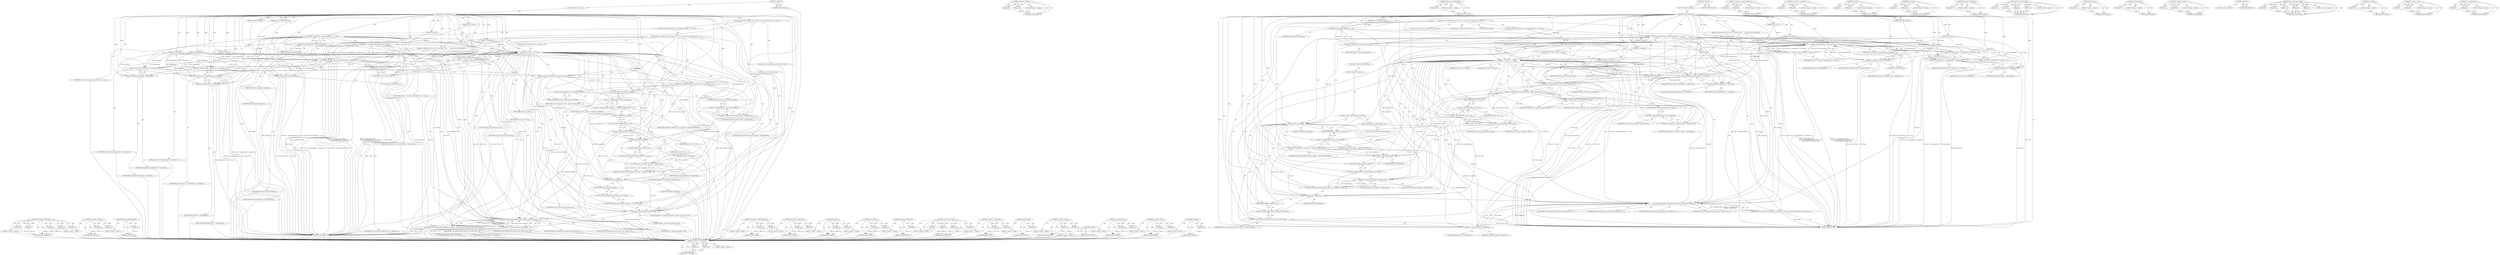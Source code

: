 digraph "__skb_queue_tail" {
vulnerable_203 [label=<(METHOD,skb_append_datato_frags)>];
vulnerable_204 [label=<(PARAM,p1)>];
vulnerable_205 [label=<(PARAM,p2)>];
vulnerable_206 [label=<(PARAM,p3)>];
vulnerable_207 [label=<(PARAM,p4)>];
vulnerable_208 [label=<(PARAM,p5)>];
vulnerable_209 [label=<(BLOCK,&lt;empty&gt;,&lt;empty&gt;)>];
vulnerable_210 [label=<(METHOD_RETURN,ANY)>];
vulnerable_156 [label=<(METHOD,&lt;operator&gt;.addition)>];
vulnerable_157 [label=<(PARAM,p1)>];
vulnerable_158 [label=<(PARAM,p2)>];
vulnerable_159 [label=<(BLOCK,&lt;empty&gt;,&lt;empty&gt;)>];
vulnerable_160 [label=<(METHOD_RETURN,ANY)>];
vulnerable_180 [label=<(METHOD,skb_reset_network_header)>];
vulnerable_181 [label=<(PARAM,p1)>];
vulnerable_182 [label=<(BLOCK,&lt;empty&gt;,&lt;empty&gt;)>];
vulnerable_183 [label=<(METHOD_RETURN,ANY)>];
vulnerable_6 [label=<(METHOD,&lt;global&gt;)<SUB>1</SUB>>];
vulnerable_7 [label=<(BLOCK,&lt;empty&gt;,&lt;empty&gt;)<SUB>1</SUB>>];
vulnerable_8 [label=<(METHOD,ip_ufo_append_data)<SUB>1</SUB>>];
vulnerable_9 [label=<(PARAM,struct sock *sk)<SUB>1</SUB>>];
vulnerable_10 [label=<(PARAM,struct sk_buff_head *queue)<SUB>2</SUB>>];
vulnerable_11 [label=<(PARAM,int getfrag(void *from, char *to, int offset, int len,
			       int odd, struct sk_buff *skb))<SUB>3</SUB>>];
vulnerable_12 [label=<(PARAM,void *from)<SUB>5</SUB>>];
vulnerable_13 [label=<(PARAM,int length)<SUB>5</SUB>>];
vulnerable_14 [label=<(PARAM,int hh_len)<SUB>5</SUB>>];
vulnerable_15 [label=<(PARAM,int fragheaderlen)<SUB>5</SUB>>];
vulnerable_16 [label=<(PARAM,int transhdrlen)<SUB>6</SUB>>];
vulnerable_17 [label=<(PARAM,int maxfraglen)<SUB>6</SUB>>];
vulnerable_18 [label=<(PARAM,unsigned int flags)<SUB>6</SUB>>];
vulnerable_19 [label=<(BLOCK,{
	struct sk_buff *skb;
	int err;

	/* There is...,{
	struct sk_buff *skb;
	int err;

	/* There is...)<SUB>7</SUB>>];
vulnerable_20 [label="<(LOCAL,struct sk_buff* skb: sk_buff*)<SUB>8</SUB>>"];
vulnerable_21 [label="<(LOCAL,int err: int)<SUB>9</SUB>>"];
vulnerable_22 [label=<(CONTROL_STRUCTURE,IF,if ((skb = skb_peek_tail(queue)) == NULL))<SUB>15</SUB>>];
vulnerable_23 [label=<(&lt;operator&gt;.equals,(skb = skb_peek_tail(queue)) == NULL)<SUB>15</SUB>>];
vulnerable_24 [label=<(&lt;operator&gt;.assignment,skb = skb_peek_tail(queue))<SUB>15</SUB>>];
vulnerable_25 [label=<(IDENTIFIER,skb,skb = skb_peek_tail(queue))<SUB>15</SUB>>];
vulnerable_26 [label=<(skb_peek_tail,skb_peek_tail(queue))<SUB>15</SUB>>];
vulnerable_27 [label=<(IDENTIFIER,queue,skb_peek_tail(queue))<SUB>15</SUB>>];
vulnerable_28 [label=<(IDENTIFIER,NULL,(skb = skb_peek_tail(queue)) == NULL)<SUB>15</SUB>>];
vulnerable_29 [label=<(BLOCK,{
		skb = sock_alloc_send_skb(sk,
			hh_len + f...,{
		skb = sock_alloc_send_skb(sk,
			hh_len + f...)<SUB>15</SUB>>];
vulnerable_30 [label=<(&lt;operator&gt;.assignment,skb = sock_alloc_send_skb(sk,
			hh_len + fragh...)<SUB>16</SUB>>];
vulnerable_31 [label=<(IDENTIFIER,skb,skb = sock_alloc_send_skb(sk,
			hh_len + fragh...)<SUB>16</SUB>>];
vulnerable_32 [label=<(sock_alloc_send_skb,sock_alloc_send_skb(sk,
			hh_len + fragheaderl...)<SUB>16</SUB>>];
vulnerable_33 [label=<(IDENTIFIER,sk,sock_alloc_send_skb(sk,
			hh_len + fragheaderl...)<SUB>16</SUB>>];
vulnerable_34 [label=<(&lt;operator&gt;.addition,hh_len + fragheaderlen + transhdrlen + 20)<SUB>17</SUB>>];
vulnerable_35 [label=<(&lt;operator&gt;.addition,hh_len + fragheaderlen + transhdrlen)<SUB>17</SUB>>];
vulnerable_36 [label=<(&lt;operator&gt;.addition,hh_len + fragheaderlen)<SUB>17</SUB>>];
vulnerable_37 [label=<(IDENTIFIER,hh_len,hh_len + fragheaderlen)<SUB>17</SUB>>];
vulnerable_38 [label=<(IDENTIFIER,fragheaderlen,hh_len + fragheaderlen)<SUB>17</SUB>>];
vulnerable_39 [label=<(IDENTIFIER,transhdrlen,hh_len + fragheaderlen + transhdrlen)<SUB>17</SUB>>];
vulnerable_40 [label=<(LITERAL,20,hh_len + fragheaderlen + transhdrlen + 20)<SUB>17</SUB>>];
vulnerable_41 [label=<(&lt;operator&gt;.and,flags &amp; MSG_DONTWAIT)<SUB>18</SUB>>];
vulnerable_42 [label=<(IDENTIFIER,flags,flags &amp; MSG_DONTWAIT)<SUB>18</SUB>>];
vulnerable_43 [label=<(IDENTIFIER,MSG_DONTWAIT,flags &amp; MSG_DONTWAIT)<SUB>18</SUB>>];
vulnerable_44 [label=<(&lt;operator&gt;.addressOf,&amp;err)<SUB>18</SUB>>];
vulnerable_45 [label=<(IDENTIFIER,err,sock_alloc_send_skb(sk,
			hh_len + fragheaderl...)<SUB>18</SUB>>];
vulnerable_46 [label=<(CONTROL_STRUCTURE,IF,if (skb == NULL))<SUB>20</SUB>>];
vulnerable_47 [label=<(&lt;operator&gt;.equals,skb == NULL)<SUB>20</SUB>>];
vulnerable_48 [label=<(IDENTIFIER,skb,skb == NULL)<SUB>20</SUB>>];
vulnerable_49 [label=<(IDENTIFIER,NULL,skb == NULL)<SUB>20</SUB>>];
vulnerable_50 [label=<(BLOCK,&lt;empty&gt;,&lt;empty&gt;)<SUB>21</SUB>>];
vulnerable_51 [label=<(RETURN,return err;,return err;)<SUB>21</SUB>>];
vulnerable_52 [label=<(IDENTIFIER,err,return err;)<SUB>21</SUB>>];
vulnerable_53 [label=<(skb_reserve,skb_reserve(skb, hh_len))<SUB>24</SUB>>];
vulnerable_54 [label=<(IDENTIFIER,skb,skb_reserve(skb, hh_len))<SUB>24</SUB>>];
vulnerable_55 [label=<(IDENTIFIER,hh_len,skb_reserve(skb, hh_len))<SUB>24</SUB>>];
vulnerable_56 [label=<(skb_put,skb_put(skb, fragheaderlen + transhdrlen))<SUB>27</SUB>>];
vulnerable_57 [label=<(IDENTIFIER,skb,skb_put(skb, fragheaderlen + transhdrlen))<SUB>27</SUB>>];
vulnerable_58 [label=<(&lt;operator&gt;.addition,fragheaderlen + transhdrlen)<SUB>27</SUB>>];
vulnerable_59 [label=<(IDENTIFIER,fragheaderlen,fragheaderlen + transhdrlen)<SUB>27</SUB>>];
vulnerable_60 [label=<(IDENTIFIER,transhdrlen,fragheaderlen + transhdrlen)<SUB>27</SUB>>];
vulnerable_61 [label=<(skb_reset_network_header,skb_reset_network_header(skb))<SUB>30</SUB>>];
vulnerable_62 [label=<(IDENTIFIER,skb,skb_reset_network_header(skb))<SUB>30</SUB>>];
vulnerable_63 [label=<(&lt;operator&gt;.assignment,skb-&gt;transport_header = skb-&gt;network_header + f...)<SUB>33</SUB>>];
vulnerable_64 [label=<(&lt;operator&gt;.indirectFieldAccess,skb-&gt;transport_header)<SUB>33</SUB>>];
vulnerable_65 [label=<(IDENTIFIER,skb,skb-&gt;transport_header = skb-&gt;network_header + f...)<SUB>33</SUB>>];
vulnerable_66 [label=<(FIELD_IDENTIFIER,transport_header,transport_header)<SUB>33</SUB>>];
vulnerable_67 [label=<(&lt;operator&gt;.addition,skb-&gt;network_header + fragheaderlen)<SUB>33</SUB>>];
vulnerable_68 [label=<(&lt;operator&gt;.indirectFieldAccess,skb-&gt;network_header)<SUB>33</SUB>>];
vulnerable_69 [label=<(IDENTIFIER,skb,skb-&gt;network_header + fragheaderlen)<SUB>33</SUB>>];
vulnerable_70 [label=<(FIELD_IDENTIFIER,network_header,network_header)<SUB>33</SUB>>];
vulnerable_71 [label=<(IDENTIFIER,fragheaderlen,skb-&gt;network_header + fragheaderlen)<SUB>33</SUB>>];
vulnerable_72 [label=<(&lt;operator&gt;.assignment,skb-&gt;ip_summed = CHECKSUM_PARTIAL)<SUB>35</SUB>>];
vulnerable_73 [label=<(&lt;operator&gt;.indirectFieldAccess,skb-&gt;ip_summed)<SUB>35</SUB>>];
vulnerable_74 [label=<(IDENTIFIER,skb,skb-&gt;ip_summed = CHECKSUM_PARTIAL)<SUB>35</SUB>>];
vulnerable_75 [label=<(FIELD_IDENTIFIER,ip_summed,ip_summed)<SUB>35</SUB>>];
vulnerable_76 [label=<(IDENTIFIER,CHECKSUM_PARTIAL,skb-&gt;ip_summed = CHECKSUM_PARTIAL)<SUB>35</SUB>>];
vulnerable_77 [label=<(&lt;operator&gt;.assignment,skb-&gt;csum = 0)<SUB>36</SUB>>];
vulnerable_78 [label=<(&lt;operator&gt;.indirectFieldAccess,skb-&gt;csum)<SUB>36</SUB>>];
vulnerable_79 [label=<(IDENTIFIER,skb,skb-&gt;csum = 0)<SUB>36</SUB>>];
vulnerable_80 [label=<(FIELD_IDENTIFIER,csum,csum)<SUB>36</SUB>>];
vulnerable_81 [label=<(LITERAL,0,skb-&gt;csum = 0)<SUB>36</SUB>>];
vulnerable_82 [label=<(&lt;operator&gt;.assignment,skb_shinfo(skb)-&gt;gso_size = maxfraglen - fraghe...)<SUB>39</SUB>>];
vulnerable_83 [label=<(&lt;operator&gt;.indirectFieldAccess,skb_shinfo(skb)-&gt;gso_size)<SUB>39</SUB>>];
vulnerable_84 [label=<(skb_shinfo,skb_shinfo(skb))<SUB>39</SUB>>];
vulnerable_85 [label=<(IDENTIFIER,skb,skb_shinfo(skb))<SUB>39</SUB>>];
vulnerable_86 [label=<(FIELD_IDENTIFIER,gso_size,gso_size)<SUB>39</SUB>>];
vulnerable_87 [label=<(&lt;operator&gt;.subtraction,maxfraglen - fragheaderlen)<SUB>39</SUB>>];
vulnerable_88 [label=<(IDENTIFIER,maxfraglen,maxfraglen - fragheaderlen)<SUB>39</SUB>>];
vulnerable_89 [label=<(IDENTIFIER,fragheaderlen,maxfraglen - fragheaderlen)<SUB>39</SUB>>];
vulnerable_90 [label=<(&lt;operator&gt;.assignment,skb_shinfo(skb)-&gt;gso_type = SKB_GSO_UDP)<SUB>40</SUB>>];
vulnerable_91 [label=<(&lt;operator&gt;.indirectFieldAccess,skb_shinfo(skb)-&gt;gso_type)<SUB>40</SUB>>];
vulnerable_92 [label=<(skb_shinfo,skb_shinfo(skb))<SUB>40</SUB>>];
vulnerable_93 [label=<(IDENTIFIER,skb,skb_shinfo(skb))<SUB>40</SUB>>];
vulnerable_94 [label=<(FIELD_IDENTIFIER,gso_type,gso_type)<SUB>40</SUB>>];
vulnerable_95 [label=<(IDENTIFIER,SKB_GSO_UDP,skb_shinfo(skb)-&gt;gso_type = SKB_GSO_UDP)<SUB>40</SUB>>];
vulnerable_96 [label=<(__skb_queue_tail,__skb_queue_tail(queue, skb))<SUB>41</SUB>>];
vulnerable_97 [label=<(IDENTIFIER,queue,__skb_queue_tail(queue, skb))<SUB>41</SUB>>];
vulnerable_98 [label=<(IDENTIFIER,skb,__skb_queue_tail(queue, skb))<SUB>41</SUB>>];
vulnerable_99 [label=<(RETURN,return skb_append_datato_frags(sk, skb, getfrag...,return skb_append_datato_frags(sk, skb, getfrag...)<SUB>44</SUB>>];
vulnerable_100 [label=<(skb_append_datato_frags,skb_append_datato_frags(sk, skb, getfrag, from,...)<SUB>44</SUB>>];
vulnerable_101 [label=<(IDENTIFIER,sk,skb_append_datato_frags(sk, skb, getfrag, from,...)<SUB>44</SUB>>];
vulnerable_102 [label=<(IDENTIFIER,skb,skb_append_datato_frags(sk, skb, getfrag, from,...)<SUB>44</SUB>>];
vulnerable_103 [label=<(IDENTIFIER,getfrag,skb_append_datato_frags(sk, skb, getfrag, from,...)<SUB>44</SUB>>];
vulnerable_104 [label=<(IDENTIFIER,from,skb_append_datato_frags(sk, skb, getfrag, from,...)<SUB>44</SUB>>];
vulnerable_105 [label=<(&lt;operator&gt;.subtraction,length - transhdrlen)<SUB>45</SUB>>];
vulnerable_106 [label=<(IDENTIFIER,length,length - transhdrlen)<SUB>45</SUB>>];
vulnerable_107 [label=<(IDENTIFIER,transhdrlen,length - transhdrlen)<SUB>45</SUB>>];
vulnerable_108 [label=<(METHOD_RETURN,int)<SUB>1</SUB>>];
vulnerable_110 [label=<(METHOD_RETURN,ANY)<SUB>1</SUB>>];
vulnerable_184 [label=<(METHOD,&lt;operator&gt;.indirectFieldAccess)>];
vulnerable_185 [label=<(PARAM,p1)>];
vulnerable_186 [label=<(PARAM,p2)>];
vulnerable_187 [label=<(BLOCK,&lt;empty&gt;,&lt;empty&gt;)>];
vulnerable_188 [label=<(METHOD_RETURN,ANY)>];
vulnerable_140 [label=<(METHOD,&lt;operator&gt;.assignment)>];
vulnerable_141 [label=<(PARAM,p1)>];
vulnerable_142 [label=<(PARAM,p2)>];
vulnerable_143 [label=<(BLOCK,&lt;empty&gt;,&lt;empty&gt;)>];
vulnerable_144 [label=<(METHOD_RETURN,ANY)>];
vulnerable_175 [label=<(METHOD,skb_put)>];
vulnerable_176 [label=<(PARAM,p1)>];
vulnerable_177 [label=<(PARAM,p2)>];
vulnerable_178 [label=<(BLOCK,&lt;empty&gt;,&lt;empty&gt;)>];
vulnerable_179 [label=<(METHOD_RETURN,ANY)>];
vulnerable_170 [label=<(METHOD,skb_reserve)>];
vulnerable_171 [label=<(PARAM,p1)>];
vulnerable_172 [label=<(PARAM,p2)>];
vulnerable_173 [label=<(BLOCK,&lt;empty&gt;,&lt;empty&gt;)>];
vulnerable_174 [label=<(METHOD_RETURN,ANY)>];
vulnerable_166 [label=<(METHOD,&lt;operator&gt;.addressOf)>];
vulnerable_167 [label=<(PARAM,p1)>];
vulnerable_168 [label=<(BLOCK,&lt;empty&gt;,&lt;empty&gt;)>];
vulnerable_169 [label=<(METHOD_RETURN,ANY)>];
vulnerable_149 [label=<(METHOD,sock_alloc_send_skb)>];
vulnerable_150 [label=<(PARAM,p1)>];
vulnerable_151 [label=<(PARAM,p2)>];
vulnerable_152 [label=<(PARAM,p3)>];
vulnerable_153 [label=<(PARAM,p4)>];
vulnerable_154 [label=<(BLOCK,&lt;empty&gt;,&lt;empty&gt;)>];
vulnerable_155 [label=<(METHOD_RETURN,ANY)>];
vulnerable_193 [label=<(METHOD,&lt;operator&gt;.subtraction)>];
vulnerable_194 [label=<(PARAM,p1)>];
vulnerable_195 [label=<(PARAM,p2)>];
vulnerable_196 [label=<(BLOCK,&lt;empty&gt;,&lt;empty&gt;)>];
vulnerable_197 [label=<(METHOD_RETURN,ANY)>];
vulnerable_145 [label=<(METHOD,skb_peek_tail)>];
vulnerable_146 [label=<(PARAM,p1)>];
vulnerable_147 [label=<(BLOCK,&lt;empty&gt;,&lt;empty&gt;)>];
vulnerable_148 [label=<(METHOD_RETURN,ANY)>];
vulnerable_135 [label=<(METHOD,&lt;operator&gt;.equals)>];
vulnerable_136 [label=<(PARAM,p1)>];
vulnerable_137 [label=<(PARAM,p2)>];
vulnerable_138 [label=<(BLOCK,&lt;empty&gt;,&lt;empty&gt;)>];
vulnerable_139 [label=<(METHOD_RETURN,ANY)>];
vulnerable_129 [label=<(METHOD,&lt;global&gt;)<SUB>1</SUB>>];
vulnerable_130 [label=<(BLOCK,&lt;empty&gt;,&lt;empty&gt;)>];
vulnerable_131 [label=<(METHOD_RETURN,ANY)>];
vulnerable_198 [label=<(METHOD,__skb_queue_tail)>];
vulnerable_199 [label=<(PARAM,p1)>];
vulnerable_200 [label=<(PARAM,p2)>];
vulnerable_201 [label=<(BLOCK,&lt;empty&gt;,&lt;empty&gt;)>];
vulnerable_202 [label=<(METHOD_RETURN,ANY)>];
vulnerable_161 [label=<(METHOD,&lt;operator&gt;.and)>];
vulnerable_162 [label=<(PARAM,p1)>];
vulnerable_163 [label=<(PARAM,p2)>];
vulnerable_164 [label=<(BLOCK,&lt;empty&gt;,&lt;empty&gt;)>];
vulnerable_165 [label=<(METHOD_RETURN,ANY)>];
vulnerable_189 [label=<(METHOD,skb_shinfo)>];
vulnerable_190 [label=<(PARAM,p1)>];
vulnerable_191 [label=<(BLOCK,&lt;empty&gt;,&lt;empty&gt;)>];
vulnerable_192 [label=<(METHOD_RETURN,ANY)>];
fixed_210 [label=<(METHOD,&lt;operator&gt;.subtraction)>];
fixed_211 [label=<(PARAM,p1)>];
fixed_212 [label=<(PARAM,p2)>];
fixed_213 [label=<(BLOCK,&lt;empty&gt;,&lt;empty&gt;)>];
fixed_214 [label=<(METHOD_RETURN,ANY)>];
fixed_164 [label=<(METHOD,&lt;operator&gt;.addition)>];
fixed_165 [label=<(PARAM,p1)>];
fixed_166 [label=<(PARAM,p2)>];
fixed_167 [label=<(BLOCK,&lt;empty&gt;,&lt;empty&gt;)>];
fixed_168 [label=<(METHOD_RETURN,ANY)>];
fixed_188 [label=<(METHOD,skb_reset_network_header)>];
fixed_189 [label=<(PARAM,p1)>];
fixed_190 [label=<(BLOCK,&lt;empty&gt;,&lt;empty&gt;)>];
fixed_191 [label=<(METHOD_RETURN,ANY)>];
fixed_6 [label=<(METHOD,&lt;global&gt;)<SUB>1</SUB>>];
fixed_7 [label=<(BLOCK,&lt;empty&gt;,&lt;empty&gt;)<SUB>1</SUB>>];
fixed_8 [label=<(METHOD,ip_ufo_append_data)<SUB>1</SUB>>];
fixed_9 [label=<(PARAM,struct sock *sk)<SUB>1</SUB>>];
fixed_10 [label=<(PARAM,struct sk_buff_head *queue)<SUB>2</SUB>>];
fixed_11 [label=<(PARAM,int getfrag(void *from, char *to, int offset, int len,
			       int odd, struct sk_buff *skb))<SUB>3</SUB>>];
fixed_12 [label=<(PARAM,void *from)<SUB>5</SUB>>];
fixed_13 [label=<(PARAM,int length)<SUB>5</SUB>>];
fixed_14 [label=<(PARAM,int hh_len)<SUB>5</SUB>>];
fixed_15 [label=<(PARAM,int fragheaderlen)<SUB>5</SUB>>];
fixed_16 [label=<(PARAM,int transhdrlen)<SUB>6</SUB>>];
fixed_17 [label=<(PARAM,int maxfraglen)<SUB>6</SUB>>];
fixed_18 [label=<(PARAM,unsigned int flags)<SUB>6</SUB>>];
fixed_19 [label=<(BLOCK,{
	struct sk_buff *skb;
	int err;

	/* There is...,{
	struct sk_buff *skb;
	int err;

	/* There is...)<SUB>7</SUB>>];
fixed_20 [label="<(LOCAL,struct sk_buff* skb: sk_buff*)<SUB>8</SUB>>"];
fixed_21 [label="<(LOCAL,int err: int)<SUB>9</SUB>>"];
fixed_22 [label=<(CONTROL_STRUCTURE,IF,if ((skb = skb_peek_tail(queue)) == NULL))<SUB>15</SUB>>];
fixed_23 [label=<(&lt;operator&gt;.equals,(skb = skb_peek_tail(queue)) == NULL)<SUB>15</SUB>>];
fixed_24 [label=<(&lt;operator&gt;.assignment,skb = skb_peek_tail(queue))<SUB>15</SUB>>];
fixed_25 [label=<(IDENTIFIER,skb,skb = skb_peek_tail(queue))<SUB>15</SUB>>];
fixed_26 [label=<(skb_peek_tail,skb_peek_tail(queue))<SUB>15</SUB>>];
fixed_27 [label=<(IDENTIFIER,queue,skb_peek_tail(queue))<SUB>15</SUB>>];
fixed_28 [label=<(IDENTIFIER,NULL,(skb = skb_peek_tail(queue)) == NULL)<SUB>15</SUB>>];
fixed_29 [label=<(BLOCK,{
		skb = sock_alloc_send_skb(sk,
			hh_len + f...,{
		skb = sock_alloc_send_skb(sk,
			hh_len + f...)<SUB>15</SUB>>];
fixed_30 [label=<(&lt;operator&gt;.assignment,skb = sock_alloc_send_skb(sk,
			hh_len + fragh...)<SUB>16</SUB>>];
fixed_31 [label=<(IDENTIFIER,skb,skb = sock_alloc_send_skb(sk,
			hh_len + fragh...)<SUB>16</SUB>>];
fixed_32 [label=<(sock_alloc_send_skb,sock_alloc_send_skb(sk,
			hh_len + fragheaderl...)<SUB>16</SUB>>];
fixed_33 [label=<(IDENTIFIER,sk,sock_alloc_send_skb(sk,
			hh_len + fragheaderl...)<SUB>16</SUB>>];
fixed_34 [label=<(&lt;operator&gt;.addition,hh_len + fragheaderlen + transhdrlen + 20)<SUB>17</SUB>>];
fixed_35 [label=<(&lt;operator&gt;.addition,hh_len + fragheaderlen + transhdrlen)<SUB>17</SUB>>];
fixed_36 [label=<(&lt;operator&gt;.addition,hh_len + fragheaderlen)<SUB>17</SUB>>];
fixed_37 [label=<(IDENTIFIER,hh_len,hh_len + fragheaderlen)<SUB>17</SUB>>];
fixed_38 [label=<(IDENTIFIER,fragheaderlen,hh_len + fragheaderlen)<SUB>17</SUB>>];
fixed_39 [label=<(IDENTIFIER,transhdrlen,hh_len + fragheaderlen + transhdrlen)<SUB>17</SUB>>];
fixed_40 [label=<(LITERAL,20,hh_len + fragheaderlen + transhdrlen + 20)<SUB>17</SUB>>];
fixed_41 [label=<(&lt;operator&gt;.and,flags &amp; MSG_DONTWAIT)<SUB>18</SUB>>];
fixed_42 [label=<(IDENTIFIER,flags,flags &amp; MSG_DONTWAIT)<SUB>18</SUB>>];
fixed_43 [label=<(IDENTIFIER,MSG_DONTWAIT,flags &amp; MSG_DONTWAIT)<SUB>18</SUB>>];
fixed_44 [label=<(&lt;operator&gt;.addressOf,&amp;err)<SUB>18</SUB>>];
fixed_45 [label=<(IDENTIFIER,err,sock_alloc_send_skb(sk,
			hh_len + fragheaderl...)<SUB>18</SUB>>];
fixed_46 [label=<(CONTROL_STRUCTURE,IF,if (skb == NULL))<SUB>20</SUB>>];
fixed_47 [label=<(&lt;operator&gt;.equals,skb == NULL)<SUB>20</SUB>>];
fixed_48 [label=<(IDENTIFIER,skb,skb == NULL)<SUB>20</SUB>>];
fixed_49 [label=<(IDENTIFIER,NULL,skb == NULL)<SUB>20</SUB>>];
fixed_50 [label=<(BLOCK,&lt;empty&gt;,&lt;empty&gt;)<SUB>21</SUB>>];
fixed_51 [label=<(RETURN,return err;,return err;)<SUB>21</SUB>>];
fixed_52 [label=<(IDENTIFIER,err,return err;)<SUB>21</SUB>>];
fixed_53 [label=<(skb_reserve,skb_reserve(skb, hh_len))<SUB>24</SUB>>];
fixed_54 [label=<(IDENTIFIER,skb,skb_reserve(skb, hh_len))<SUB>24</SUB>>];
fixed_55 [label=<(IDENTIFIER,hh_len,skb_reserve(skb, hh_len))<SUB>24</SUB>>];
fixed_56 [label=<(skb_put,skb_put(skb, fragheaderlen + transhdrlen))<SUB>27</SUB>>];
fixed_57 [label=<(IDENTIFIER,skb,skb_put(skb, fragheaderlen + transhdrlen))<SUB>27</SUB>>];
fixed_58 [label=<(&lt;operator&gt;.addition,fragheaderlen + transhdrlen)<SUB>27</SUB>>];
fixed_59 [label=<(IDENTIFIER,fragheaderlen,fragheaderlen + transhdrlen)<SUB>27</SUB>>];
fixed_60 [label=<(IDENTIFIER,transhdrlen,fragheaderlen + transhdrlen)<SUB>27</SUB>>];
fixed_61 [label=<(skb_reset_network_header,skb_reset_network_header(skb))<SUB>30</SUB>>];
fixed_62 [label=<(IDENTIFIER,skb,skb_reset_network_header(skb))<SUB>30</SUB>>];
fixed_63 [label=<(&lt;operator&gt;.assignment,skb-&gt;transport_header = skb-&gt;network_header + f...)<SUB>33</SUB>>];
fixed_64 [label=<(&lt;operator&gt;.indirectFieldAccess,skb-&gt;transport_header)<SUB>33</SUB>>];
fixed_65 [label=<(IDENTIFIER,skb,skb-&gt;transport_header = skb-&gt;network_header + f...)<SUB>33</SUB>>];
fixed_66 [label=<(FIELD_IDENTIFIER,transport_header,transport_header)<SUB>33</SUB>>];
fixed_67 [label=<(&lt;operator&gt;.addition,skb-&gt;network_header + fragheaderlen)<SUB>33</SUB>>];
fixed_68 [label=<(&lt;operator&gt;.indirectFieldAccess,skb-&gt;network_header)<SUB>33</SUB>>];
fixed_69 [label=<(IDENTIFIER,skb,skb-&gt;network_header + fragheaderlen)<SUB>33</SUB>>];
fixed_70 [label=<(FIELD_IDENTIFIER,network_header,network_header)<SUB>33</SUB>>];
fixed_71 [label=<(IDENTIFIER,fragheaderlen,skb-&gt;network_header + fragheaderlen)<SUB>33</SUB>>];
fixed_72 [label=<(&lt;operator&gt;.assignment,skb-&gt;csum = 0)<SUB>35</SUB>>];
fixed_73 [label=<(&lt;operator&gt;.indirectFieldAccess,skb-&gt;csum)<SUB>35</SUB>>];
fixed_74 [label=<(IDENTIFIER,skb,skb-&gt;csum = 0)<SUB>35</SUB>>];
fixed_75 [label=<(FIELD_IDENTIFIER,csum,csum)<SUB>35</SUB>>];
fixed_76 [label=<(LITERAL,0,skb-&gt;csum = 0)<SUB>35</SUB>>];
fixed_77 [label=<(__skb_queue_tail,__skb_queue_tail(queue, skb))<SUB>38</SUB>>];
fixed_78 [label=<(IDENTIFIER,queue,__skb_queue_tail(queue, skb))<SUB>38</SUB>>];
fixed_79 [label=<(IDENTIFIER,skb,__skb_queue_tail(queue, skb))<SUB>38</SUB>>];
fixed_80 [label=<(CONTROL_STRUCTURE,ELSE,else)<SUB>39</SUB>>];
fixed_81 [label=<(BLOCK,&lt;empty&gt;,&lt;empty&gt;)<SUB>39</SUB>>];
fixed_82 [label=<(CONTROL_STRUCTURE,IF,if (skb_is_gso(skb)))<SUB>39</SUB>>];
fixed_83 [label=<(skb_is_gso,skb_is_gso(skb))<SUB>39</SUB>>];
fixed_84 [label=<(IDENTIFIER,skb,skb_is_gso(skb))<SUB>39</SUB>>];
fixed_85 [label=<(BLOCK,{
		goto append;
 	},{
		goto append;
 	})<SUB>39</SUB>>];
fixed_86 [label=<(CONTROL_STRUCTURE,GOTO,goto append;)<SUB>40</SUB>>];
fixed_87 [label=<(&lt;operator&gt;.assignment,skb-&gt;ip_summed = CHECKSUM_PARTIAL)<SUB>43</SUB>>];
fixed_88 [label=<(&lt;operator&gt;.indirectFieldAccess,skb-&gt;ip_summed)<SUB>43</SUB>>];
fixed_89 [label=<(IDENTIFIER,skb,skb-&gt;ip_summed = CHECKSUM_PARTIAL)<SUB>43</SUB>>];
fixed_90 [label=<(FIELD_IDENTIFIER,ip_summed,ip_summed)<SUB>43</SUB>>];
fixed_91 [label=<(IDENTIFIER,CHECKSUM_PARTIAL,skb-&gt;ip_summed = CHECKSUM_PARTIAL)<SUB>43</SUB>>];
fixed_92 [label=<(&lt;operator&gt;.assignment,skb_shinfo(skb)-&gt;gso_size = maxfraglen - fraghe...)<SUB>45</SUB>>];
fixed_93 [label=<(&lt;operator&gt;.indirectFieldAccess,skb_shinfo(skb)-&gt;gso_size)<SUB>45</SUB>>];
fixed_94 [label=<(skb_shinfo,skb_shinfo(skb))<SUB>45</SUB>>];
fixed_95 [label=<(IDENTIFIER,skb,skb_shinfo(skb))<SUB>45</SUB>>];
fixed_96 [label=<(FIELD_IDENTIFIER,gso_size,gso_size)<SUB>45</SUB>>];
fixed_97 [label=<(&lt;operator&gt;.subtraction,maxfraglen - fragheaderlen)<SUB>45</SUB>>];
fixed_98 [label=<(IDENTIFIER,maxfraglen,maxfraglen - fragheaderlen)<SUB>45</SUB>>];
fixed_99 [label=<(IDENTIFIER,fragheaderlen,maxfraglen - fragheaderlen)<SUB>45</SUB>>];
fixed_100 [label=<(&lt;operator&gt;.assignment,skb_shinfo(skb)-&gt;gso_type = SKB_GSO_UDP)<SUB>46</SUB>>];
fixed_101 [label=<(&lt;operator&gt;.indirectFieldAccess,skb_shinfo(skb)-&gt;gso_type)<SUB>46</SUB>>];
fixed_102 [label=<(skb_shinfo,skb_shinfo(skb))<SUB>46</SUB>>];
fixed_103 [label=<(IDENTIFIER,skb,skb_shinfo(skb))<SUB>46</SUB>>];
fixed_104 [label=<(FIELD_IDENTIFIER,gso_type,gso_type)<SUB>46</SUB>>];
fixed_105 [label=<(IDENTIFIER,SKB_GSO_UDP,skb_shinfo(skb)-&gt;gso_type = SKB_GSO_UDP)<SUB>46</SUB>>];
fixed_106 [label=<(JUMP_TARGET,append)<SUB>48</SUB>>];
fixed_107 [label=<(RETURN,return skb_append_datato_frags(sk, skb, getfrag...,return skb_append_datato_frags(sk, skb, getfrag...)<SUB>49</SUB>>];
fixed_108 [label=<(skb_append_datato_frags,skb_append_datato_frags(sk, skb, getfrag, from,...)<SUB>49</SUB>>];
fixed_109 [label=<(IDENTIFIER,sk,skb_append_datato_frags(sk, skb, getfrag, from,...)<SUB>49</SUB>>];
fixed_110 [label=<(IDENTIFIER,skb,skb_append_datato_frags(sk, skb, getfrag, from,...)<SUB>49</SUB>>];
fixed_111 [label=<(IDENTIFIER,getfrag,skb_append_datato_frags(sk, skb, getfrag, from,...)<SUB>49</SUB>>];
fixed_112 [label=<(IDENTIFIER,from,skb_append_datato_frags(sk, skb, getfrag, from,...)<SUB>49</SUB>>];
fixed_113 [label=<(&lt;operator&gt;.subtraction,length - transhdrlen)<SUB>50</SUB>>];
fixed_114 [label=<(IDENTIFIER,length,length - transhdrlen)<SUB>50</SUB>>];
fixed_115 [label=<(IDENTIFIER,transhdrlen,length - transhdrlen)<SUB>50</SUB>>];
fixed_116 [label=<(METHOD_RETURN,int)<SUB>1</SUB>>];
fixed_118 [label=<(METHOD_RETURN,ANY)<SUB>1</SUB>>];
fixed_192 [label=<(METHOD,&lt;operator&gt;.indirectFieldAccess)>];
fixed_193 [label=<(PARAM,p1)>];
fixed_194 [label=<(PARAM,p2)>];
fixed_195 [label=<(BLOCK,&lt;empty&gt;,&lt;empty&gt;)>];
fixed_196 [label=<(METHOD_RETURN,ANY)>];
fixed_148 [label=<(METHOD,&lt;operator&gt;.assignment)>];
fixed_149 [label=<(PARAM,p1)>];
fixed_150 [label=<(PARAM,p2)>];
fixed_151 [label=<(BLOCK,&lt;empty&gt;,&lt;empty&gt;)>];
fixed_152 [label=<(METHOD_RETURN,ANY)>];
fixed_183 [label=<(METHOD,skb_put)>];
fixed_184 [label=<(PARAM,p1)>];
fixed_185 [label=<(PARAM,p2)>];
fixed_186 [label=<(BLOCK,&lt;empty&gt;,&lt;empty&gt;)>];
fixed_187 [label=<(METHOD_RETURN,ANY)>];
fixed_178 [label=<(METHOD,skb_reserve)>];
fixed_179 [label=<(PARAM,p1)>];
fixed_180 [label=<(PARAM,p2)>];
fixed_181 [label=<(BLOCK,&lt;empty&gt;,&lt;empty&gt;)>];
fixed_182 [label=<(METHOD_RETURN,ANY)>];
fixed_174 [label=<(METHOD,&lt;operator&gt;.addressOf)>];
fixed_175 [label=<(PARAM,p1)>];
fixed_176 [label=<(BLOCK,&lt;empty&gt;,&lt;empty&gt;)>];
fixed_177 [label=<(METHOD_RETURN,ANY)>];
fixed_157 [label=<(METHOD,sock_alloc_send_skb)>];
fixed_158 [label=<(PARAM,p1)>];
fixed_159 [label=<(PARAM,p2)>];
fixed_160 [label=<(PARAM,p3)>];
fixed_161 [label=<(PARAM,p4)>];
fixed_162 [label=<(BLOCK,&lt;empty&gt;,&lt;empty&gt;)>];
fixed_163 [label=<(METHOD_RETURN,ANY)>];
fixed_202 [label=<(METHOD,skb_is_gso)>];
fixed_203 [label=<(PARAM,p1)>];
fixed_204 [label=<(BLOCK,&lt;empty&gt;,&lt;empty&gt;)>];
fixed_205 [label=<(METHOD_RETURN,ANY)>];
fixed_153 [label=<(METHOD,skb_peek_tail)>];
fixed_154 [label=<(PARAM,p1)>];
fixed_155 [label=<(BLOCK,&lt;empty&gt;,&lt;empty&gt;)>];
fixed_156 [label=<(METHOD_RETURN,ANY)>];
fixed_143 [label=<(METHOD,&lt;operator&gt;.equals)>];
fixed_144 [label=<(PARAM,p1)>];
fixed_145 [label=<(PARAM,p2)>];
fixed_146 [label=<(BLOCK,&lt;empty&gt;,&lt;empty&gt;)>];
fixed_147 [label=<(METHOD_RETURN,ANY)>];
fixed_137 [label=<(METHOD,&lt;global&gt;)<SUB>1</SUB>>];
fixed_138 [label=<(BLOCK,&lt;empty&gt;,&lt;empty&gt;)>];
fixed_139 [label=<(METHOD_RETURN,ANY)>];
fixed_215 [label=<(METHOD,skb_append_datato_frags)>];
fixed_216 [label=<(PARAM,p1)>];
fixed_217 [label=<(PARAM,p2)>];
fixed_218 [label=<(PARAM,p3)>];
fixed_219 [label=<(PARAM,p4)>];
fixed_220 [label=<(PARAM,p5)>];
fixed_221 [label=<(BLOCK,&lt;empty&gt;,&lt;empty&gt;)>];
fixed_222 [label=<(METHOD_RETURN,ANY)>];
fixed_206 [label=<(METHOD,skb_shinfo)>];
fixed_207 [label=<(PARAM,p1)>];
fixed_208 [label=<(BLOCK,&lt;empty&gt;,&lt;empty&gt;)>];
fixed_209 [label=<(METHOD_RETURN,ANY)>];
fixed_169 [label=<(METHOD,&lt;operator&gt;.and)>];
fixed_170 [label=<(PARAM,p1)>];
fixed_171 [label=<(PARAM,p2)>];
fixed_172 [label=<(BLOCK,&lt;empty&gt;,&lt;empty&gt;)>];
fixed_173 [label=<(METHOD_RETURN,ANY)>];
fixed_197 [label=<(METHOD,__skb_queue_tail)>];
fixed_198 [label=<(PARAM,p1)>];
fixed_199 [label=<(PARAM,p2)>];
fixed_200 [label=<(BLOCK,&lt;empty&gt;,&lt;empty&gt;)>];
fixed_201 [label=<(METHOD_RETURN,ANY)>];
vulnerable_203 -> vulnerable_204  [key=0, label="AST: "];
vulnerable_203 -> vulnerable_204  [key=1, label="DDG: "];
vulnerable_203 -> vulnerable_209  [key=0, label="AST: "];
vulnerable_203 -> vulnerable_205  [key=0, label="AST: "];
vulnerable_203 -> vulnerable_205  [key=1, label="DDG: "];
vulnerable_203 -> vulnerable_210  [key=0, label="AST: "];
vulnerable_203 -> vulnerable_210  [key=1, label="CFG: "];
vulnerable_203 -> vulnerable_206  [key=0, label="AST: "];
vulnerable_203 -> vulnerable_206  [key=1, label="DDG: "];
vulnerable_203 -> vulnerable_207  [key=0, label="AST: "];
vulnerable_203 -> vulnerable_207  [key=1, label="DDG: "];
vulnerable_203 -> vulnerable_208  [key=0, label="AST: "];
vulnerable_203 -> vulnerable_208  [key=1, label="DDG: "];
vulnerable_204 -> vulnerable_210  [key=0, label="DDG: p1"];
vulnerable_205 -> vulnerable_210  [key=0, label="DDG: p2"];
vulnerable_206 -> vulnerable_210  [key=0, label="DDG: p3"];
vulnerable_207 -> vulnerable_210  [key=0, label="DDG: p4"];
vulnerable_208 -> vulnerable_210  [key=0, label="DDG: p5"];
vulnerable_209 -> fixed_210  [key=0];
vulnerable_210 -> fixed_210  [key=0];
vulnerable_156 -> vulnerable_157  [key=0, label="AST: "];
vulnerable_156 -> vulnerable_157  [key=1, label="DDG: "];
vulnerable_156 -> vulnerable_159  [key=0, label="AST: "];
vulnerable_156 -> vulnerable_158  [key=0, label="AST: "];
vulnerable_156 -> vulnerable_158  [key=1, label="DDG: "];
vulnerable_156 -> vulnerable_160  [key=0, label="AST: "];
vulnerable_156 -> vulnerable_160  [key=1, label="CFG: "];
vulnerable_157 -> vulnerable_160  [key=0, label="DDG: p1"];
vulnerable_158 -> vulnerable_160  [key=0, label="DDG: p2"];
vulnerable_159 -> fixed_210  [key=0];
vulnerable_160 -> fixed_210  [key=0];
vulnerable_180 -> vulnerable_181  [key=0, label="AST: "];
vulnerable_180 -> vulnerable_181  [key=1, label="DDG: "];
vulnerable_180 -> vulnerable_182  [key=0, label="AST: "];
vulnerable_180 -> vulnerable_183  [key=0, label="AST: "];
vulnerable_180 -> vulnerable_183  [key=1, label="CFG: "];
vulnerable_181 -> vulnerable_183  [key=0, label="DDG: p1"];
vulnerable_182 -> fixed_210  [key=0];
vulnerable_183 -> fixed_210  [key=0];
vulnerable_6 -> vulnerable_7  [key=0, label="AST: "];
vulnerable_6 -> vulnerable_110  [key=0, label="AST: "];
vulnerable_6 -> vulnerable_110  [key=1, label="CFG: "];
vulnerable_7 -> vulnerable_8  [key=0, label="AST: "];
vulnerable_8 -> vulnerable_9  [key=0, label="AST: "];
vulnerable_8 -> vulnerable_9  [key=1, label="DDG: "];
vulnerable_8 -> vulnerable_10  [key=0, label="AST: "];
vulnerable_8 -> vulnerable_10  [key=1, label="DDG: "];
vulnerable_8 -> vulnerable_11  [key=0, label="AST: "];
vulnerable_8 -> vulnerable_11  [key=1, label="DDG: "];
vulnerable_8 -> vulnerable_12  [key=0, label="AST: "];
vulnerable_8 -> vulnerable_12  [key=1, label="DDG: "];
vulnerable_8 -> vulnerable_13  [key=0, label="AST: "];
vulnerable_8 -> vulnerable_13  [key=1, label="DDG: "];
vulnerable_8 -> vulnerable_14  [key=0, label="AST: "];
vulnerable_8 -> vulnerable_14  [key=1, label="DDG: "];
vulnerable_8 -> vulnerable_15  [key=0, label="AST: "];
vulnerable_8 -> vulnerable_15  [key=1, label="DDG: "];
vulnerable_8 -> vulnerable_16  [key=0, label="AST: "];
vulnerable_8 -> vulnerable_16  [key=1, label="DDG: "];
vulnerable_8 -> vulnerable_17  [key=0, label="AST: "];
vulnerable_8 -> vulnerable_17  [key=1, label="DDG: "];
vulnerable_8 -> vulnerable_18  [key=0, label="AST: "];
vulnerable_8 -> vulnerable_18  [key=1, label="DDG: "];
vulnerable_8 -> vulnerable_19  [key=0, label="AST: "];
vulnerable_8 -> vulnerable_108  [key=0, label="AST: "];
vulnerable_8 -> vulnerable_26  [key=0, label="CFG: "];
vulnerable_8 -> vulnerable_26  [key=1, label="DDG: "];
vulnerable_8 -> vulnerable_23  [key=0, label="DDG: "];
vulnerable_8 -> vulnerable_63  [key=0, label="DDG: "];
vulnerable_8 -> vulnerable_72  [key=0, label="DDG: "];
vulnerable_8 -> vulnerable_77  [key=0, label="DDG: "];
vulnerable_8 -> vulnerable_90  [key=0, label="DDG: "];
vulnerable_8 -> vulnerable_100  [key=0, label="DDG: "];
vulnerable_8 -> vulnerable_53  [key=0, label="DDG: "];
vulnerable_8 -> vulnerable_56  [key=0, label="DDG: "];
vulnerable_8 -> vulnerable_61  [key=0, label="DDG: "];
vulnerable_8 -> vulnerable_96  [key=0, label="DDG: "];
vulnerable_8 -> vulnerable_105  [key=0, label="DDG: "];
vulnerable_8 -> vulnerable_32  [key=0, label="DDG: "];
vulnerable_8 -> vulnerable_47  [key=0, label="DDG: "];
vulnerable_8 -> vulnerable_58  [key=0, label="DDG: "];
vulnerable_8 -> vulnerable_67  [key=0, label="DDG: "];
vulnerable_8 -> vulnerable_87  [key=0, label="DDG: "];
vulnerable_8 -> vulnerable_34  [key=0, label="DDG: "];
vulnerable_8 -> vulnerable_41  [key=0, label="DDG: "];
vulnerable_8 -> vulnerable_52  [key=0, label="DDG: "];
vulnerable_8 -> vulnerable_84  [key=0, label="DDG: "];
vulnerable_8 -> vulnerable_92  [key=0, label="DDG: "];
vulnerable_8 -> vulnerable_35  [key=0, label="DDG: "];
vulnerable_8 -> vulnerable_36  [key=0, label="DDG: "];
vulnerable_9 -> vulnerable_100  [key=0, label="DDG: sk"];
vulnerable_9 -> vulnerable_32  [key=0, label="DDG: sk"];
vulnerable_10 -> vulnerable_26  [key=0, label="DDG: queue"];
vulnerable_11 -> vulnerable_108  [key=0, label="DDG: getfrag"];
vulnerable_11 -> vulnerable_100  [key=0, label="DDG: getfrag"];
vulnerable_12 -> vulnerable_108  [key=0, label="DDG: from"];
vulnerable_12 -> vulnerable_100  [key=0, label="DDG: from"];
vulnerable_13 -> vulnerable_108  [key=0, label="DDG: length"];
vulnerable_13 -> vulnerable_105  [key=0, label="DDG: length"];
vulnerable_14 -> vulnerable_53  [key=0, label="DDG: hh_len"];
vulnerable_14 -> vulnerable_32  [key=0, label="DDG: hh_len"];
vulnerable_14 -> vulnerable_34  [key=0, label="DDG: hh_len"];
vulnerable_14 -> vulnerable_35  [key=0, label="DDG: hh_len"];
vulnerable_14 -> vulnerable_36  [key=0, label="DDG: hh_len"];
vulnerable_15 -> vulnerable_63  [key=0, label="DDG: fragheaderlen"];
vulnerable_15 -> vulnerable_56  [key=0, label="DDG: fragheaderlen"];
vulnerable_15 -> vulnerable_32  [key=0, label="DDG: fragheaderlen"];
vulnerable_15 -> vulnerable_58  [key=0, label="DDG: fragheaderlen"];
vulnerable_15 -> vulnerable_67  [key=0, label="DDG: fragheaderlen"];
vulnerable_15 -> vulnerable_87  [key=0, label="DDG: fragheaderlen"];
vulnerable_15 -> vulnerable_34  [key=0, label="DDG: fragheaderlen"];
vulnerable_15 -> vulnerable_35  [key=0, label="DDG: fragheaderlen"];
vulnerable_15 -> vulnerable_36  [key=0, label="DDG: fragheaderlen"];
vulnerable_16 -> vulnerable_56  [key=0, label="DDG: transhdrlen"];
vulnerable_16 -> vulnerable_105  [key=0, label="DDG: transhdrlen"];
vulnerable_16 -> vulnerable_32  [key=0, label="DDG: transhdrlen"];
vulnerable_16 -> vulnerable_58  [key=0, label="DDG: transhdrlen"];
vulnerable_16 -> vulnerable_34  [key=0, label="DDG: transhdrlen"];
vulnerable_16 -> vulnerable_35  [key=0, label="DDG: transhdrlen"];
vulnerable_17 -> vulnerable_108  [key=0, label="DDG: maxfraglen"];
vulnerable_17 -> vulnerable_87  [key=0, label="DDG: maxfraglen"];
vulnerable_18 -> vulnerable_41  [key=0, label="DDG: flags"];
vulnerable_19 -> vulnerable_20  [key=0, label="AST: "];
vulnerable_19 -> vulnerable_21  [key=0, label="AST: "];
vulnerable_19 -> vulnerable_22  [key=0, label="AST: "];
vulnerable_19 -> vulnerable_99  [key=0, label="AST: "];
vulnerable_20 -> fixed_210  [key=0];
vulnerable_21 -> fixed_210  [key=0];
vulnerable_22 -> vulnerable_23  [key=0, label="AST: "];
vulnerable_22 -> vulnerable_29  [key=0, label="AST: "];
vulnerable_23 -> vulnerable_24  [key=0, label="AST: "];
vulnerable_23 -> vulnerable_28  [key=0, label="AST: "];
vulnerable_23 -> vulnerable_36  [key=0, label="CFG: "];
vulnerable_23 -> vulnerable_36  [key=1, label="CDG: "];
vulnerable_23 -> vulnerable_105  [key=0, label="CFG: "];
vulnerable_23 -> vulnerable_105  [key=1, label="CDG: "];
vulnerable_23 -> vulnerable_108  [key=0, label="DDG: skb = skb_peek_tail(queue)"];
vulnerable_23 -> vulnerable_108  [key=1, label="DDG: (skb = skb_peek_tail(queue)) == NULL"];
vulnerable_23 -> vulnerable_47  [key=0, label="DDG: NULL"];
vulnerable_23 -> vulnerable_47  [key=1, label="CDG: "];
vulnerable_23 -> vulnerable_30  [key=0, label="CDG: "];
vulnerable_23 -> vulnerable_34  [key=0, label="CDG: "];
vulnerable_23 -> vulnerable_32  [key=0, label="CDG: "];
vulnerable_23 -> vulnerable_99  [key=0, label="CDG: "];
vulnerable_23 -> vulnerable_44  [key=0, label="CDG: "];
vulnerable_23 -> vulnerable_35  [key=0, label="CDG: "];
vulnerable_23 -> vulnerable_100  [key=0, label="CDG: "];
vulnerable_23 -> vulnerable_41  [key=0, label="CDG: "];
vulnerable_24 -> vulnerable_25  [key=0, label="AST: "];
vulnerable_24 -> vulnerable_26  [key=0, label="AST: "];
vulnerable_24 -> vulnerable_23  [key=0, label="CFG: "];
vulnerable_24 -> vulnerable_23  [key=1, label="DDG: skb"];
vulnerable_24 -> vulnerable_108  [key=0, label="DDG: skb_peek_tail(queue)"];
vulnerable_24 -> vulnerable_100  [key=0, label="DDG: skb"];
vulnerable_25 -> fixed_210  [key=0];
vulnerable_26 -> vulnerable_27  [key=0, label="AST: "];
vulnerable_26 -> vulnerable_24  [key=0, label="CFG: "];
vulnerable_26 -> vulnerable_24  [key=1, label="DDG: queue"];
vulnerable_26 -> vulnerable_108  [key=0, label="DDG: queue"];
vulnerable_26 -> vulnerable_23  [key=0, label="DDG: queue"];
vulnerable_26 -> vulnerable_96  [key=0, label="DDG: queue"];
vulnerable_27 -> fixed_210  [key=0];
vulnerable_28 -> fixed_210  [key=0];
vulnerable_29 -> vulnerable_30  [key=0, label="AST: "];
vulnerable_29 -> vulnerable_46  [key=0, label="AST: "];
vulnerable_29 -> vulnerable_53  [key=0, label="AST: "];
vulnerable_29 -> vulnerable_56  [key=0, label="AST: "];
vulnerable_29 -> vulnerable_61  [key=0, label="AST: "];
vulnerable_29 -> vulnerable_63  [key=0, label="AST: "];
vulnerable_29 -> vulnerable_72  [key=0, label="AST: "];
vulnerable_29 -> vulnerable_77  [key=0, label="AST: "];
vulnerable_29 -> vulnerable_82  [key=0, label="AST: "];
vulnerable_29 -> vulnerable_90  [key=0, label="AST: "];
vulnerable_29 -> vulnerable_96  [key=0, label="AST: "];
vulnerable_30 -> vulnerable_31  [key=0, label="AST: "];
vulnerable_30 -> vulnerable_32  [key=0, label="AST: "];
vulnerable_30 -> vulnerable_47  [key=0, label="CFG: "];
vulnerable_30 -> vulnerable_47  [key=1, label="DDG: skb"];
vulnerable_30 -> vulnerable_108  [key=0, label="DDG: sock_alloc_send_skb(sk,
			hh_len + fragheaderlen + transhdrlen + 20,
			(flags &amp; MSG_DONTWAIT), &amp;err)"];
vulnerable_30 -> vulnerable_108  [key=1, label="DDG: skb = sock_alloc_send_skb(sk,
			hh_len + fragheaderlen + transhdrlen + 20,
			(flags &amp; MSG_DONTWAIT), &amp;err)"];
vulnerable_31 -> fixed_210  [key=0];
vulnerable_32 -> vulnerable_33  [key=0, label="AST: "];
vulnerable_32 -> vulnerable_34  [key=0, label="AST: "];
vulnerable_32 -> vulnerable_41  [key=0, label="AST: "];
vulnerable_32 -> vulnerable_44  [key=0, label="AST: "];
vulnerable_32 -> vulnerable_30  [key=0, label="CFG: "];
vulnerable_32 -> vulnerable_30  [key=1, label="DDG: sk"];
vulnerable_32 -> vulnerable_30  [key=2, label="DDG: hh_len + fragheaderlen + transhdrlen + 20"];
vulnerable_32 -> vulnerable_30  [key=3, label="DDG: flags &amp; MSG_DONTWAIT"];
vulnerable_32 -> vulnerable_30  [key=4, label="DDG: &amp;err"];
vulnerable_32 -> vulnerable_108  [key=0, label="DDG: sk"];
vulnerable_32 -> vulnerable_108  [key=1, label="DDG: hh_len + fragheaderlen + transhdrlen + 20"];
vulnerable_32 -> vulnerable_108  [key=2, label="DDG: flags &amp; MSG_DONTWAIT"];
vulnerable_32 -> vulnerable_108  [key=3, label="DDG: &amp;err"];
vulnerable_32 -> vulnerable_100  [key=0, label="DDG: sk"];
vulnerable_32 -> vulnerable_52  [key=0, label="DDG: &amp;err"];
vulnerable_33 -> fixed_210  [key=0];
vulnerable_34 -> vulnerable_35  [key=0, label="AST: "];
vulnerable_34 -> vulnerable_40  [key=0, label="AST: "];
vulnerable_34 -> vulnerable_41  [key=0, label="CFG: "];
vulnerable_34 -> vulnerable_108  [key=0, label="DDG: hh_len + fragheaderlen + transhdrlen"];
vulnerable_35 -> vulnerable_36  [key=0, label="AST: "];
vulnerable_35 -> vulnerable_39  [key=0, label="AST: "];
vulnerable_35 -> vulnerable_34  [key=0, label="CFG: "];
vulnerable_35 -> vulnerable_108  [key=0, label="DDG: hh_len + fragheaderlen"];
vulnerable_35 -> vulnerable_108  [key=1, label="DDG: transhdrlen"];
vulnerable_36 -> vulnerable_37  [key=0, label="AST: "];
vulnerable_36 -> vulnerable_38  [key=0, label="AST: "];
vulnerable_36 -> vulnerable_35  [key=0, label="CFG: "];
vulnerable_36 -> vulnerable_108  [key=0, label="DDG: hh_len"];
vulnerable_36 -> vulnerable_108  [key=1, label="DDG: fragheaderlen"];
vulnerable_37 -> fixed_210  [key=0];
vulnerable_38 -> fixed_210  [key=0];
vulnerable_39 -> fixed_210  [key=0];
vulnerable_40 -> fixed_210  [key=0];
vulnerable_41 -> vulnerable_42  [key=0, label="AST: "];
vulnerable_41 -> vulnerable_43  [key=0, label="AST: "];
vulnerable_41 -> vulnerable_44  [key=0, label="CFG: "];
vulnerable_41 -> vulnerable_108  [key=0, label="DDG: flags"];
vulnerable_41 -> vulnerable_108  [key=1, label="DDG: MSG_DONTWAIT"];
vulnerable_41 -> vulnerable_32  [key=0, label="DDG: flags"];
vulnerable_41 -> vulnerable_32  [key=1, label="DDG: MSG_DONTWAIT"];
vulnerable_42 -> fixed_210  [key=0];
vulnerable_43 -> fixed_210  [key=0];
vulnerable_44 -> vulnerable_45  [key=0, label="AST: "];
vulnerable_44 -> vulnerable_32  [key=0, label="CFG: "];
vulnerable_45 -> fixed_210  [key=0];
vulnerable_46 -> vulnerable_47  [key=0, label="AST: "];
vulnerable_46 -> vulnerable_50  [key=0, label="AST: "];
vulnerable_47 -> vulnerable_48  [key=0, label="AST: "];
vulnerable_47 -> vulnerable_49  [key=0, label="AST: "];
vulnerable_47 -> vulnerable_51  [key=0, label="CFG: "];
vulnerable_47 -> vulnerable_51  [key=1, label="CDG: "];
vulnerable_47 -> vulnerable_53  [key=0, label="CFG: "];
vulnerable_47 -> vulnerable_53  [key=1, label="DDG: skb"];
vulnerable_47 -> vulnerable_53  [key=2, label="CDG: "];
vulnerable_47 -> vulnerable_108  [key=0, label="DDG: skb"];
vulnerable_47 -> vulnerable_108  [key=1, label="DDG: NULL"];
vulnerable_47 -> vulnerable_108  [key=2, label="DDG: skb == NULL"];
vulnerable_47 -> vulnerable_94  [key=0, label="CDG: "];
vulnerable_47 -> vulnerable_68  [key=0, label="CDG: "];
vulnerable_47 -> vulnerable_73  [key=0, label="CDG: "];
vulnerable_47 -> vulnerable_96  [key=0, label="CDG: "];
vulnerable_47 -> vulnerable_77  [key=0, label="CDG: "];
vulnerable_47 -> vulnerable_64  [key=0, label="CDG: "];
vulnerable_47 -> vulnerable_66  [key=0, label="CDG: "];
vulnerable_47 -> vulnerable_75  [key=0, label="CDG: "];
vulnerable_47 -> vulnerable_99  [key=0, label="CDG: "];
vulnerable_47 -> vulnerable_84  [key=0, label="CDG: "];
vulnerable_47 -> vulnerable_72  [key=0, label="CDG: "];
vulnerable_47 -> vulnerable_56  [key=0, label="CDG: "];
vulnerable_47 -> vulnerable_67  [key=0, label="CDG: "];
vulnerable_47 -> vulnerable_92  [key=0, label="CDG: "];
vulnerable_47 -> vulnerable_87  [key=0, label="CDG: "];
vulnerable_47 -> vulnerable_91  [key=0, label="CDG: "];
vulnerable_47 -> vulnerable_82  [key=0, label="CDG: "];
vulnerable_47 -> vulnerable_90  [key=0, label="CDG: "];
vulnerable_47 -> vulnerable_80  [key=0, label="CDG: "];
vulnerable_47 -> vulnerable_58  [key=0, label="CDG: "];
vulnerable_47 -> vulnerable_61  [key=0, label="CDG: "];
vulnerable_47 -> vulnerable_83  [key=0, label="CDG: "];
vulnerable_47 -> vulnerable_105  [key=0, label="CDG: "];
vulnerable_47 -> vulnerable_100  [key=0, label="CDG: "];
vulnerable_47 -> vulnerable_70  [key=0, label="CDG: "];
vulnerable_47 -> vulnerable_63  [key=0, label="CDG: "];
vulnerable_47 -> vulnerable_78  [key=0, label="CDG: "];
vulnerable_47 -> vulnerable_86  [key=0, label="CDG: "];
vulnerable_48 -> fixed_210  [key=0];
vulnerable_49 -> fixed_210  [key=0];
vulnerable_50 -> vulnerable_51  [key=0, label="AST: "];
vulnerable_51 -> vulnerable_52  [key=0, label="AST: "];
vulnerable_51 -> vulnerable_108  [key=0, label="CFG: "];
vulnerable_51 -> vulnerable_108  [key=1, label="DDG: &lt;RET&gt;"];
vulnerable_52 -> vulnerable_51  [key=0, label="DDG: err"];
vulnerable_53 -> vulnerable_54  [key=0, label="AST: "];
vulnerable_53 -> vulnerable_55  [key=0, label="AST: "];
vulnerable_53 -> vulnerable_58  [key=0, label="CFG: "];
vulnerable_53 -> vulnerable_56  [key=0, label="DDG: skb"];
vulnerable_54 -> fixed_210  [key=0];
vulnerable_55 -> fixed_210  [key=0];
vulnerable_56 -> vulnerable_57  [key=0, label="AST: "];
vulnerable_56 -> vulnerable_58  [key=0, label="AST: "];
vulnerable_56 -> vulnerable_61  [key=0, label="CFG: "];
vulnerable_56 -> vulnerable_61  [key=1, label="DDG: skb"];
vulnerable_57 -> fixed_210  [key=0];
vulnerable_58 -> vulnerable_59  [key=0, label="AST: "];
vulnerable_58 -> vulnerable_60  [key=0, label="AST: "];
vulnerable_58 -> vulnerable_56  [key=0, label="CFG: "];
vulnerable_59 -> fixed_210  [key=0];
vulnerable_60 -> fixed_210  [key=0];
vulnerable_61 -> vulnerable_62  [key=0, label="AST: "];
vulnerable_61 -> vulnerable_66  [key=0, label="CFG: "];
vulnerable_61 -> vulnerable_63  [key=0, label="DDG: skb"];
vulnerable_61 -> vulnerable_100  [key=0, label="DDG: skb"];
vulnerable_61 -> vulnerable_96  [key=0, label="DDG: skb"];
vulnerable_61 -> vulnerable_67  [key=0, label="DDG: skb"];
vulnerable_61 -> vulnerable_84  [key=0, label="DDG: skb"];
vulnerable_61 -> vulnerable_92  [key=0, label="DDG: skb"];
vulnerable_62 -> fixed_210  [key=0];
vulnerable_63 -> vulnerable_64  [key=0, label="AST: "];
vulnerable_63 -> vulnerable_67  [key=0, label="AST: "];
vulnerable_63 -> vulnerable_75  [key=0, label="CFG: "];
vulnerable_63 -> vulnerable_100  [key=0, label="DDG: skb-&gt;transport_header"];
vulnerable_63 -> vulnerable_96  [key=0, label="DDG: skb-&gt;transport_header"];
vulnerable_63 -> vulnerable_84  [key=0, label="DDG: skb-&gt;transport_header"];
vulnerable_63 -> vulnerable_92  [key=0, label="DDG: skb-&gt;transport_header"];
vulnerable_64 -> vulnerable_65  [key=0, label="AST: "];
vulnerable_64 -> vulnerable_66  [key=0, label="AST: "];
vulnerable_64 -> vulnerable_70  [key=0, label="CFG: "];
vulnerable_65 -> fixed_210  [key=0];
vulnerable_66 -> vulnerable_64  [key=0, label="CFG: "];
vulnerable_67 -> vulnerable_68  [key=0, label="AST: "];
vulnerable_67 -> vulnerable_71  [key=0, label="AST: "];
vulnerable_67 -> vulnerable_63  [key=0, label="CFG: "];
vulnerable_68 -> vulnerable_69  [key=0, label="AST: "];
vulnerable_68 -> vulnerable_70  [key=0, label="AST: "];
vulnerable_68 -> vulnerable_67  [key=0, label="CFG: "];
vulnerable_69 -> fixed_210  [key=0];
vulnerable_70 -> vulnerable_68  [key=0, label="CFG: "];
vulnerable_71 -> fixed_210  [key=0];
vulnerable_72 -> vulnerable_73  [key=0, label="AST: "];
vulnerable_72 -> vulnerable_76  [key=0, label="AST: "];
vulnerable_72 -> vulnerable_80  [key=0, label="CFG: "];
vulnerable_72 -> vulnerable_108  [key=0, label="DDG: CHECKSUM_PARTIAL"];
vulnerable_72 -> vulnerable_100  [key=0, label="DDG: skb-&gt;ip_summed"];
vulnerable_72 -> vulnerable_96  [key=0, label="DDG: skb-&gt;ip_summed"];
vulnerable_72 -> vulnerable_84  [key=0, label="DDG: skb-&gt;ip_summed"];
vulnerable_72 -> vulnerable_92  [key=0, label="DDG: skb-&gt;ip_summed"];
vulnerable_73 -> vulnerable_74  [key=0, label="AST: "];
vulnerable_73 -> vulnerable_75  [key=0, label="AST: "];
vulnerable_73 -> vulnerable_72  [key=0, label="CFG: "];
vulnerable_74 -> fixed_210  [key=0];
vulnerable_75 -> vulnerable_73  [key=0, label="CFG: "];
vulnerable_76 -> fixed_210  [key=0];
vulnerable_77 -> vulnerable_78  [key=0, label="AST: "];
vulnerable_77 -> vulnerable_81  [key=0, label="AST: "];
vulnerable_77 -> vulnerable_84  [key=0, label="CFG: "];
vulnerable_77 -> vulnerable_84  [key=1, label="DDG: skb-&gt;csum"];
vulnerable_77 -> vulnerable_100  [key=0, label="DDG: skb-&gt;csum"];
vulnerable_77 -> vulnerable_96  [key=0, label="DDG: skb-&gt;csum"];
vulnerable_77 -> vulnerable_92  [key=0, label="DDG: skb-&gt;csum"];
vulnerable_78 -> vulnerable_79  [key=0, label="AST: "];
vulnerable_78 -> vulnerable_80  [key=0, label="AST: "];
vulnerable_78 -> vulnerable_77  [key=0, label="CFG: "];
vulnerable_79 -> fixed_210  [key=0];
vulnerable_80 -> vulnerable_78  [key=0, label="CFG: "];
vulnerable_81 -> fixed_210  [key=0];
vulnerable_82 -> vulnerable_83  [key=0, label="AST: "];
vulnerable_82 -> vulnerable_87  [key=0, label="AST: "];
vulnerable_82 -> vulnerable_92  [key=0, label="CFG: "];
vulnerable_83 -> vulnerable_84  [key=0, label="AST: "];
vulnerable_83 -> vulnerable_86  [key=0, label="AST: "];
vulnerable_83 -> vulnerable_87  [key=0, label="CFG: "];
vulnerable_84 -> vulnerable_85  [key=0, label="AST: "];
vulnerable_84 -> vulnerable_86  [key=0, label="CFG: "];
vulnerable_84 -> vulnerable_92  [key=0, label="DDG: skb"];
vulnerable_85 -> fixed_210  [key=0];
vulnerable_86 -> vulnerable_83  [key=0, label="CFG: "];
vulnerable_87 -> vulnerable_88  [key=0, label="AST: "];
vulnerable_87 -> vulnerable_89  [key=0, label="AST: "];
vulnerable_87 -> vulnerable_82  [key=0, label="CFG: "];
vulnerable_87 -> vulnerable_82  [key=1, label="DDG: maxfraglen"];
vulnerable_87 -> vulnerable_82  [key=2, label="DDG: fragheaderlen"];
vulnerable_88 -> fixed_210  [key=0];
vulnerable_89 -> fixed_210  [key=0];
vulnerable_90 -> vulnerable_91  [key=0, label="AST: "];
vulnerable_90 -> vulnerable_95  [key=0, label="AST: "];
vulnerable_90 -> vulnerable_96  [key=0, label="CFG: "];
vulnerable_90 -> vulnerable_108  [key=0, label="DDG: SKB_GSO_UDP"];
vulnerable_91 -> vulnerable_92  [key=0, label="AST: "];
vulnerable_91 -> vulnerable_94  [key=0, label="AST: "];
vulnerable_91 -> vulnerable_90  [key=0, label="CFG: "];
vulnerable_92 -> vulnerable_93  [key=0, label="AST: "];
vulnerable_92 -> vulnerable_94  [key=0, label="CFG: "];
vulnerable_92 -> vulnerable_96  [key=0, label="DDG: skb"];
vulnerable_93 -> fixed_210  [key=0];
vulnerable_94 -> vulnerable_91  [key=0, label="CFG: "];
vulnerable_95 -> fixed_210  [key=0];
vulnerable_96 -> vulnerable_97  [key=0, label="AST: "];
vulnerable_96 -> vulnerable_98  [key=0, label="AST: "];
vulnerable_96 -> vulnerable_105  [key=0, label="CFG: "];
vulnerable_96 -> vulnerable_100  [key=0, label="DDG: skb"];
vulnerable_97 -> fixed_210  [key=0];
vulnerable_98 -> fixed_210  [key=0];
vulnerable_99 -> vulnerable_100  [key=0, label="AST: "];
vulnerable_99 -> vulnerable_108  [key=0, label="CFG: "];
vulnerable_99 -> vulnerable_108  [key=1, label="DDG: &lt;RET&gt;"];
vulnerable_100 -> vulnerable_101  [key=0, label="AST: "];
vulnerable_100 -> vulnerable_102  [key=0, label="AST: "];
vulnerable_100 -> vulnerable_103  [key=0, label="AST: "];
vulnerable_100 -> vulnerable_104  [key=0, label="AST: "];
vulnerable_100 -> vulnerable_105  [key=0, label="AST: "];
vulnerable_100 -> vulnerable_99  [key=0, label="CFG: "];
vulnerable_100 -> vulnerable_99  [key=1, label="DDG: skb_append_datato_frags(sk, skb, getfrag, from,
 				       (length - transhdrlen))"];
vulnerable_101 -> fixed_210  [key=0];
vulnerable_102 -> fixed_210  [key=0];
vulnerable_103 -> fixed_210  [key=0];
vulnerable_104 -> fixed_210  [key=0];
vulnerable_105 -> vulnerable_106  [key=0, label="AST: "];
vulnerable_105 -> vulnerable_107  [key=0, label="AST: "];
vulnerable_105 -> vulnerable_100  [key=0, label="CFG: "];
vulnerable_105 -> vulnerable_100  [key=1, label="DDG: length"];
vulnerable_105 -> vulnerable_100  [key=2, label="DDG: transhdrlen"];
vulnerable_106 -> fixed_210  [key=0];
vulnerable_107 -> fixed_210  [key=0];
vulnerable_108 -> fixed_210  [key=0];
vulnerable_110 -> fixed_210  [key=0];
vulnerable_184 -> vulnerable_185  [key=0, label="AST: "];
vulnerable_184 -> vulnerable_185  [key=1, label="DDG: "];
vulnerable_184 -> vulnerable_187  [key=0, label="AST: "];
vulnerable_184 -> vulnerable_186  [key=0, label="AST: "];
vulnerable_184 -> vulnerable_186  [key=1, label="DDG: "];
vulnerable_184 -> vulnerable_188  [key=0, label="AST: "];
vulnerable_184 -> vulnerable_188  [key=1, label="CFG: "];
vulnerable_185 -> vulnerable_188  [key=0, label="DDG: p1"];
vulnerable_186 -> vulnerable_188  [key=0, label="DDG: p2"];
vulnerable_187 -> fixed_210  [key=0];
vulnerable_188 -> fixed_210  [key=0];
vulnerable_140 -> vulnerable_141  [key=0, label="AST: "];
vulnerable_140 -> vulnerable_141  [key=1, label="DDG: "];
vulnerable_140 -> vulnerable_143  [key=0, label="AST: "];
vulnerable_140 -> vulnerable_142  [key=0, label="AST: "];
vulnerable_140 -> vulnerable_142  [key=1, label="DDG: "];
vulnerable_140 -> vulnerable_144  [key=0, label="AST: "];
vulnerable_140 -> vulnerable_144  [key=1, label="CFG: "];
vulnerable_141 -> vulnerable_144  [key=0, label="DDG: p1"];
vulnerable_142 -> vulnerable_144  [key=0, label="DDG: p2"];
vulnerable_143 -> fixed_210  [key=0];
vulnerable_144 -> fixed_210  [key=0];
vulnerable_175 -> vulnerable_176  [key=0, label="AST: "];
vulnerable_175 -> vulnerable_176  [key=1, label="DDG: "];
vulnerable_175 -> vulnerable_178  [key=0, label="AST: "];
vulnerable_175 -> vulnerable_177  [key=0, label="AST: "];
vulnerable_175 -> vulnerable_177  [key=1, label="DDG: "];
vulnerable_175 -> vulnerable_179  [key=0, label="AST: "];
vulnerable_175 -> vulnerable_179  [key=1, label="CFG: "];
vulnerable_176 -> vulnerable_179  [key=0, label="DDG: p1"];
vulnerable_177 -> vulnerable_179  [key=0, label="DDG: p2"];
vulnerable_178 -> fixed_210  [key=0];
vulnerable_179 -> fixed_210  [key=0];
vulnerable_170 -> vulnerable_171  [key=0, label="AST: "];
vulnerable_170 -> vulnerable_171  [key=1, label="DDG: "];
vulnerable_170 -> vulnerable_173  [key=0, label="AST: "];
vulnerable_170 -> vulnerable_172  [key=0, label="AST: "];
vulnerable_170 -> vulnerable_172  [key=1, label="DDG: "];
vulnerable_170 -> vulnerable_174  [key=0, label="AST: "];
vulnerable_170 -> vulnerable_174  [key=1, label="CFG: "];
vulnerable_171 -> vulnerable_174  [key=0, label="DDG: p1"];
vulnerable_172 -> vulnerable_174  [key=0, label="DDG: p2"];
vulnerable_173 -> fixed_210  [key=0];
vulnerable_174 -> fixed_210  [key=0];
vulnerable_166 -> vulnerable_167  [key=0, label="AST: "];
vulnerable_166 -> vulnerable_167  [key=1, label="DDG: "];
vulnerable_166 -> vulnerable_168  [key=0, label="AST: "];
vulnerable_166 -> vulnerable_169  [key=0, label="AST: "];
vulnerable_166 -> vulnerable_169  [key=1, label="CFG: "];
vulnerable_167 -> vulnerable_169  [key=0, label="DDG: p1"];
vulnerable_168 -> fixed_210  [key=0];
vulnerable_169 -> fixed_210  [key=0];
vulnerable_149 -> vulnerable_150  [key=0, label="AST: "];
vulnerable_149 -> vulnerable_150  [key=1, label="DDG: "];
vulnerable_149 -> vulnerable_154  [key=0, label="AST: "];
vulnerable_149 -> vulnerable_151  [key=0, label="AST: "];
vulnerable_149 -> vulnerable_151  [key=1, label="DDG: "];
vulnerable_149 -> vulnerable_155  [key=0, label="AST: "];
vulnerable_149 -> vulnerable_155  [key=1, label="CFG: "];
vulnerable_149 -> vulnerable_152  [key=0, label="AST: "];
vulnerable_149 -> vulnerable_152  [key=1, label="DDG: "];
vulnerable_149 -> vulnerable_153  [key=0, label="AST: "];
vulnerable_149 -> vulnerable_153  [key=1, label="DDG: "];
vulnerable_150 -> vulnerable_155  [key=0, label="DDG: p1"];
vulnerable_151 -> vulnerable_155  [key=0, label="DDG: p2"];
vulnerable_152 -> vulnerable_155  [key=0, label="DDG: p3"];
vulnerable_153 -> vulnerable_155  [key=0, label="DDG: p4"];
vulnerable_154 -> fixed_210  [key=0];
vulnerable_155 -> fixed_210  [key=0];
vulnerable_193 -> vulnerable_194  [key=0, label="AST: "];
vulnerable_193 -> vulnerable_194  [key=1, label="DDG: "];
vulnerable_193 -> vulnerable_196  [key=0, label="AST: "];
vulnerable_193 -> vulnerable_195  [key=0, label="AST: "];
vulnerable_193 -> vulnerable_195  [key=1, label="DDG: "];
vulnerable_193 -> vulnerable_197  [key=0, label="AST: "];
vulnerable_193 -> vulnerable_197  [key=1, label="CFG: "];
vulnerable_194 -> vulnerable_197  [key=0, label="DDG: p1"];
vulnerable_195 -> vulnerable_197  [key=0, label="DDG: p2"];
vulnerable_196 -> fixed_210  [key=0];
vulnerable_197 -> fixed_210  [key=0];
vulnerable_145 -> vulnerable_146  [key=0, label="AST: "];
vulnerable_145 -> vulnerable_146  [key=1, label="DDG: "];
vulnerable_145 -> vulnerable_147  [key=0, label="AST: "];
vulnerable_145 -> vulnerable_148  [key=0, label="AST: "];
vulnerable_145 -> vulnerable_148  [key=1, label="CFG: "];
vulnerable_146 -> vulnerable_148  [key=0, label="DDG: p1"];
vulnerable_147 -> fixed_210  [key=0];
vulnerable_148 -> fixed_210  [key=0];
vulnerable_135 -> vulnerable_136  [key=0, label="AST: "];
vulnerable_135 -> vulnerable_136  [key=1, label="DDG: "];
vulnerable_135 -> vulnerable_138  [key=0, label="AST: "];
vulnerable_135 -> vulnerable_137  [key=0, label="AST: "];
vulnerable_135 -> vulnerable_137  [key=1, label="DDG: "];
vulnerable_135 -> vulnerable_139  [key=0, label="AST: "];
vulnerable_135 -> vulnerable_139  [key=1, label="CFG: "];
vulnerable_136 -> vulnerable_139  [key=0, label="DDG: p1"];
vulnerable_137 -> vulnerable_139  [key=0, label="DDG: p2"];
vulnerable_138 -> fixed_210  [key=0];
vulnerable_139 -> fixed_210  [key=0];
vulnerable_129 -> vulnerable_130  [key=0, label="AST: "];
vulnerable_129 -> vulnerable_131  [key=0, label="AST: "];
vulnerable_129 -> vulnerable_131  [key=1, label="CFG: "];
vulnerable_130 -> fixed_210  [key=0];
vulnerable_131 -> fixed_210  [key=0];
vulnerable_198 -> vulnerable_199  [key=0, label="AST: "];
vulnerable_198 -> vulnerable_199  [key=1, label="DDG: "];
vulnerable_198 -> vulnerable_201  [key=0, label="AST: "];
vulnerable_198 -> vulnerable_200  [key=0, label="AST: "];
vulnerable_198 -> vulnerable_200  [key=1, label="DDG: "];
vulnerable_198 -> vulnerable_202  [key=0, label="AST: "];
vulnerable_198 -> vulnerable_202  [key=1, label="CFG: "];
vulnerable_199 -> vulnerable_202  [key=0, label="DDG: p1"];
vulnerable_200 -> vulnerable_202  [key=0, label="DDG: p2"];
vulnerable_201 -> fixed_210  [key=0];
vulnerable_202 -> fixed_210  [key=0];
vulnerable_161 -> vulnerable_162  [key=0, label="AST: "];
vulnerable_161 -> vulnerable_162  [key=1, label="DDG: "];
vulnerable_161 -> vulnerable_164  [key=0, label="AST: "];
vulnerable_161 -> vulnerable_163  [key=0, label="AST: "];
vulnerable_161 -> vulnerable_163  [key=1, label="DDG: "];
vulnerable_161 -> vulnerable_165  [key=0, label="AST: "];
vulnerable_161 -> vulnerable_165  [key=1, label="CFG: "];
vulnerable_162 -> vulnerable_165  [key=0, label="DDG: p1"];
vulnerable_163 -> vulnerable_165  [key=0, label="DDG: p2"];
vulnerable_164 -> fixed_210  [key=0];
vulnerable_165 -> fixed_210  [key=0];
vulnerable_189 -> vulnerable_190  [key=0, label="AST: "];
vulnerable_189 -> vulnerable_190  [key=1, label="DDG: "];
vulnerable_189 -> vulnerable_191  [key=0, label="AST: "];
vulnerable_189 -> vulnerable_192  [key=0, label="AST: "];
vulnerable_189 -> vulnerable_192  [key=1, label="CFG: "];
vulnerable_190 -> vulnerable_192  [key=0, label="DDG: p1"];
vulnerable_191 -> fixed_210  [key=0];
vulnerable_192 -> fixed_210  [key=0];
fixed_210 -> fixed_211  [key=0, label="AST: "];
fixed_210 -> fixed_211  [key=1, label="DDG: "];
fixed_210 -> fixed_213  [key=0, label="AST: "];
fixed_210 -> fixed_212  [key=0, label="AST: "];
fixed_210 -> fixed_212  [key=1, label="DDG: "];
fixed_210 -> fixed_214  [key=0, label="AST: "];
fixed_210 -> fixed_214  [key=1, label="CFG: "];
fixed_211 -> fixed_214  [key=0, label="DDG: p1"];
fixed_212 -> fixed_214  [key=0, label="DDG: p2"];
fixed_164 -> fixed_165  [key=0, label="AST: "];
fixed_164 -> fixed_165  [key=1, label="DDG: "];
fixed_164 -> fixed_167  [key=0, label="AST: "];
fixed_164 -> fixed_166  [key=0, label="AST: "];
fixed_164 -> fixed_166  [key=1, label="DDG: "];
fixed_164 -> fixed_168  [key=0, label="AST: "];
fixed_164 -> fixed_168  [key=1, label="CFG: "];
fixed_165 -> fixed_168  [key=0, label="DDG: p1"];
fixed_166 -> fixed_168  [key=0, label="DDG: p2"];
fixed_188 -> fixed_189  [key=0, label="AST: "];
fixed_188 -> fixed_189  [key=1, label="DDG: "];
fixed_188 -> fixed_190  [key=0, label="AST: "];
fixed_188 -> fixed_191  [key=0, label="AST: "];
fixed_188 -> fixed_191  [key=1, label="CFG: "];
fixed_189 -> fixed_191  [key=0, label="DDG: p1"];
fixed_6 -> fixed_7  [key=0, label="AST: "];
fixed_6 -> fixed_118  [key=0, label="AST: "];
fixed_6 -> fixed_118  [key=1, label="CFG: "];
fixed_7 -> fixed_8  [key=0, label="AST: "];
fixed_8 -> fixed_9  [key=0, label="AST: "];
fixed_8 -> fixed_9  [key=1, label="DDG: "];
fixed_8 -> fixed_10  [key=0, label="AST: "];
fixed_8 -> fixed_10  [key=1, label="DDG: "];
fixed_8 -> fixed_11  [key=0, label="AST: "];
fixed_8 -> fixed_11  [key=1, label="DDG: "];
fixed_8 -> fixed_12  [key=0, label="AST: "];
fixed_8 -> fixed_12  [key=1, label="DDG: "];
fixed_8 -> fixed_13  [key=0, label="AST: "];
fixed_8 -> fixed_13  [key=1, label="DDG: "];
fixed_8 -> fixed_14  [key=0, label="AST: "];
fixed_8 -> fixed_14  [key=1, label="DDG: "];
fixed_8 -> fixed_15  [key=0, label="AST: "];
fixed_8 -> fixed_15  [key=1, label="DDG: "];
fixed_8 -> fixed_16  [key=0, label="AST: "];
fixed_8 -> fixed_16  [key=1, label="DDG: "];
fixed_8 -> fixed_17  [key=0, label="AST: "];
fixed_8 -> fixed_17  [key=1, label="DDG: "];
fixed_8 -> fixed_18  [key=0, label="AST: "];
fixed_8 -> fixed_18  [key=1, label="DDG: "];
fixed_8 -> fixed_19  [key=0, label="AST: "];
fixed_8 -> fixed_116  [key=0, label="AST: "];
fixed_8 -> fixed_26  [key=0, label="CFG: "];
fixed_8 -> fixed_26  [key=1, label="DDG: "];
fixed_8 -> fixed_87  [key=0, label="DDG: "];
fixed_8 -> fixed_100  [key=0, label="DDG: "];
fixed_8 -> fixed_23  [key=0, label="DDG: "];
fixed_8 -> fixed_63  [key=0, label="DDG: "];
fixed_8 -> fixed_72  [key=0, label="DDG: "];
fixed_8 -> fixed_97  [key=0, label="DDG: "];
fixed_8 -> fixed_108  [key=0, label="DDG: "];
fixed_8 -> fixed_53  [key=0, label="DDG: "];
fixed_8 -> fixed_56  [key=0, label="DDG: "];
fixed_8 -> fixed_61  [key=0, label="DDG: "];
fixed_8 -> fixed_77  [key=0, label="DDG: "];
fixed_8 -> fixed_94  [key=0, label="DDG: "];
fixed_8 -> fixed_102  [key=0, label="DDG: "];
fixed_8 -> fixed_113  [key=0, label="DDG: "];
fixed_8 -> fixed_32  [key=0, label="DDG: "];
fixed_8 -> fixed_47  [key=0, label="DDG: "];
fixed_8 -> fixed_58  [key=0, label="DDG: "];
fixed_8 -> fixed_67  [key=0, label="DDG: "];
fixed_8 -> fixed_34  [key=0, label="DDG: "];
fixed_8 -> fixed_41  [key=0, label="DDG: "];
fixed_8 -> fixed_52  [key=0, label="DDG: "];
fixed_8 -> fixed_83  [key=0, label="DDG: "];
fixed_8 -> fixed_35  [key=0, label="DDG: "];
fixed_8 -> fixed_36  [key=0, label="DDG: "];
fixed_9 -> fixed_108  [key=0, label="DDG: sk"];
fixed_9 -> fixed_32  [key=0, label="DDG: sk"];
fixed_10 -> fixed_26  [key=0, label="DDG: queue"];
fixed_11 -> fixed_116  [key=0, label="DDG: getfrag"];
fixed_11 -> fixed_108  [key=0, label="DDG: getfrag"];
fixed_12 -> fixed_116  [key=0, label="DDG: from"];
fixed_12 -> fixed_108  [key=0, label="DDG: from"];
fixed_13 -> fixed_116  [key=0, label="DDG: length"];
fixed_13 -> fixed_113  [key=0, label="DDG: length"];
fixed_14 -> fixed_53  [key=0, label="DDG: hh_len"];
fixed_14 -> fixed_32  [key=0, label="DDG: hh_len"];
fixed_14 -> fixed_34  [key=0, label="DDG: hh_len"];
fixed_14 -> fixed_35  [key=0, label="DDG: hh_len"];
fixed_14 -> fixed_36  [key=0, label="DDG: hh_len"];
fixed_15 -> fixed_63  [key=0, label="DDG: fragheaderlen"];
fixed_15 -> fixed_97  [key=0, label="DDG: fragheaderlen"];
fixed_15 -> fixed_56  [key=0, label="DDG: fragheaderlen"];
fixed_15 -> fixed_32  [key=0, label="DDG: fragheaderlen"];
fixed_15 -> fixed_58  [key=0, label="DDG: fragheaderlen"];
fixed_15 -> fixed_67  [key=0, label="DDG: fragheaderlen"];
fixed_15 -> fixed_34  [key=0, label="DDG: fragheaderlen"];
fixed_15 -> fixed_35  [key=0, label="DDG: fragheaderlen"];
fixed_15 -> fixed_36  [key=0, label="DDG: fragheaderlen"];
fixed_16 -> fixed_56  [key=0, label="DDG: transhdrlen"];
fixed_16 -> fixed_113  [key=0, label="DDG: transhdrlen"];
fixed_16 -> fixed_32  [key=0, label="DDG: transhdrlen"];
fixed_16 -> fixed_58  [key=0, label="DDG: transhdrlen"];
fixed_16 -> fixed_34  [key=0, label="DDG: transhdrlen"];
fixed_16 -> fixed_35  [key=0, label="DDG: transhdrlen"];
fixed_17 -> fixed_116  [key=0, label="DDG: maxfraglen"];
fixed_17 -> fixed_97  [key=0, label="DDG: maxfraglen"];
fixed_18 -> fixed_41  [key=0, label="DDG: flags"];
fixed_19 -> fixed_20  [key=0, label="AST: "];
fixed_19 -> fixed_21  [key=0, label="AST: "];
fixed_19 -> fixed_22  [key=0, label="AST: "];
fixed_19 -> fixed_87  [key=0, label="AST: "];
fixed_19 -> fixed_92  [key=0, label="AST: "];
fixed_19 -> fixed_100  [key=0, label="AST: "];
fixed_19 -> fixed_106  [key=0, label="AST: "];
fixed_19 -> fixed_107  [key=0, label="AST: "];
fixed_22 -> fixed_23  [key=0, label="AST: "];
fixed_22 -> fixed_29  [key=0, label="AST: "];
fixed_22 -> fixed_80  [key=0, label="AST: "];
fixed_23 -> fixed_24  [key=0, label="AST: "];
fixed_23 -> fixed_28  [key=0, label="AST: "];
fixed_23 -> fixed_36  [key=0, label="CFG: "];
fixed_23 -> fixed_36  [key=1, label="CDG: "];
fixed_23 -> fixed_83  [key=0, label="CFG: "];
fixed_23 -> fixed_83  [key=1, label="CDG: "];
fixed_23 -> fixed_116  [key=0, label="DDG: skb = skb_peek_tail(queue)"];
fixed_23 -> fixed_116  [key=1, label="DDG: (skb = skb_peek_tail(queue)) == NULL"];
fixed_23 -> fixed_47  [key=0, label="DDG: NULL"];
fixed_23 -> fixed_47  [key=1, label="CDG: "];
fixed_23 -> fixed_107  [key=0, label="CDG: "];
fixed_23 -> fixed_30  [key=0, label="CDG: "];
fixed_23 -> fixed_34  [key=0, label="CDG: "];
fixed_23 -> fixed_32  [key=0, label="CDG: "];
fixed_23 -> fixed_113  [key=0, label="CDG: "];
fixed_23 -> fixed_44  [key=0, label="CDG: "];
fixed_23 -> fixed_35  [key=0, label="CDG: "];
fixed_23 -> fixed_41  [key=0, label="CDG: "];
fixed_23 -> fixed_108  [key=0, label="CDG: "];
fixed_24 -> fixed_25  [key=0, label="AST: "];
fixed_24 -> fixed_26  [key=0, label="AST: "];
fixed_24 -> fixed_23  [key=0, label="CFG: "];
fixed_24 -> fixed_23  [key=1, label="DDG: skb"];
fixed_24 -> fixed_116  [key=0, label="DDG: skb_peek_tail(queue)"];
fixed_24 -> fixed_83  [key=0, label="DDG: skb"];
fixed_26 -> fixed_27  [key=0, label="AST: "];
fixed_26 -> fixed_24  [key=0, label="CFG: "];
fixed_26 -> fixed_24  [key=1, label="DDG: queue"];
fixed_26 -> fixed_116  [key=0, label="DDG: queue"];
fixed_26 -> fixed_23  [key=0, label="DDG: queue"];
fixed_26 -> fixed_77  [key=0, label="DDG: queue"];
fixed_29 -> fixed_30  [key=0, label="AST: "];
fixed_29 -> fixed_46  [key=0, label="AST: "];
fixed_29 -> fixed_53  [key=0, label="AST: "];
fixed_29 -> fixed_56  [key=0, label="AST: "];
fixed_29 -> fixed_61  [key=0, label="AST: "];
fixed_29 -> fixed_63  [key=0, label="AST: "];
fixed_29 -> fixed_72  [key=0, label="AST: "];
fixed_29 -> fixed_77  [key=0, label="AST: "];
fixed_30 -> fixed_31  [key=0, label="AST: "];
fixed_30 -> fixed_32  [key=0, label="AST: "];
fixed_30 -> fixed_47  [key=0, label="CFG: "];
fixed_30 -> fixed_47  [key=1, label="DDG: skb"];
fixed_30 -> fixed_116  [key=0, label="DDG: sock_alloc_send_skb(sk,
			hh_len + fragheaderlen + transhdrlen + 20,
			(flags &amp; MSG_DONTWAIT), &amp;err)"];
fixed_30 -> fixed_116  [key=1, label="DDG: skb = sock_alloc_send_skb(sk,
			hh_len + fragheaderlen + transhdrlen + 20,
			(flags &amp; MSG_DONTWAIT), &amp;err)"];
fixed_32 -> fixed_33  [key=0, label="AST: "];
fixed_32 -> fixed_34  [key=0, label="AST: "];
fixed_32 -> fixed_41  [key=0, label="AST: "];
fixed_32 -> fixed_44  [key=0, label="AST: "];
fixed_32 -> fixed_30  [key=0, label="CFG: "];
fixed_32 -> fixed_30  [key=1, label="DDG: sk"];
fixed_32 -> fixed_30  [key=2, label="DDG: hh_len + fragheaderlen + transhdrlen + 20"];
fixed_32 -> fixed_30  [key=3, label="DDG: flags &amp; MSG_DONTWAIT"];
fixed_32 -> fixed_30  [key=4, label="DDG: &amp;err"];
fixed_32 -> fixed_116  [key=0, label="DDG: sk"];
fixed_32 -> fixed_116  [key=1, label="DDG: hh_len + fragheaderlen + transhdrlen + 20"];
fixed_32 -> fixed_116  [key=2, label="DDG: flags &amp; MSG_DONTWAIT"];
fixed_32 -> fixed_116  [key=3, label="DDG: &amp;err"];
fixed_32 -> fixed_108  [key=0, label="DDG: sk"];
fixed_32 -> fixed_52  [key=0, label="DDG: &amp;err"];
fixed_34 -> fixed_35  [key=0, label="AST: "];
fixed_34 -> fixed_40  [key=0, label="AST: "];
fixed_34 -> fixed_41  [key=0, label="CFG: "];
fixed_34 -> fixed_116  [key=0, label="DDG: hh_len + fragheaderlen + transhdrlen"];
fixed_35 -> fixed_36  [key=0, label="AST: "];
fixed_35 -> fixed_39  [key=0, label="AST: "];
fixed_35 -> fixed_34  [key=0, label="CFG: "];
fixed_35 -> fixed_116  [key=0, label="DDG: hh_len + fragheaderlen"];
fixed_35 -> fixed_116  [key=1, label="DDG: transhdrlen"];
fixed_36 -> fixed_37  [key=0, label="AST: "];
fixed_36 -> fixed_38  [key=0, label="AST: "];
fixed_36 -> fixed_35  [key=0, label="CFG: "];
fixed_36 -> fixed_116  [key=0, label="DDG: hh_len"];
fixed_36 -> fixed_116  [key=1, label="DDG: fragheaderlen"];
fixed_41 -> fixed_42  [key=0, label="AST: "];
fixed_41 -> fixed_43  [key=0, label="AST: "];
fixed_41 -> fixed_44  [key=0, label="CFG: "];
fixed_41 -> fixed_116  [key=0, label="DDG: flags"];
fixed_41 -> fixed_116  [key=1, label="DDG: MSG_DONTWAIT"];
fixed_41 -> fixed_32  [key=0, label="DDG: flags"];
fixed_41 -> fixed_32  [key=1, label="DDG: MSG_DONTWAIT"];
fixed_44 -> fixed_45  [key=0, label="AST: "];
fixed_44 -> fixed_32  [key=0, label="CFG: "];
fixed_46 -> fixed_47  [key=0, label="AST: "];
fixed_46 -> fixed_50  [key=0, label="AST: "];
fixed_47 -> fixed_48  [key=0, label="AST: "];
fixed_47 -> fixed_49  [key=0, label="AST: "];
fixed_47 -> fixed_51  [key=0, label="CFG: "];
fixed_47 -> fixed_51  [key=1, label="CDG: "];
fixed_47 -> fixed_53  [key=0, label="CFG: "];
fixed_47 -> fixed_53  [key=1, label="DDG: skb"];
fixed_47 -> fixed_53  [key=2, label="CDG: "];
fixed_47 -> fixed_116  [key=0, label="DDG: skb"];
fixed_47 -> fixed_116  [key=1, label="DDG: NULL"];
fixed_47 -> fixed_116  [key=2, label="DDG: skb == NULL"];
fixed_47 -> fixed_107  [key=0, label="CDG: "];
fixed_47 -> fixed_94  [key=0, label="CDG: "];
fixed_47 -> fixed_68  [key=0, label="CDG: "];
fixed_47 -> fixed_73  [key=0, label="CDG: "];
fixed_47 -> fixed_96  [key=0, label="CDG: "];
fixed_47 -> fixed_77  [key=0, label="CDG: "];
fixed_47 -> fixed_64  [key=0, label="CDG: "];
fixed_47 -> fixed_66  [key=0, label="CDG: "];
fixed_47 -> fixed_113  [key=0, label="CDG: "];
fixed_47 -> fixed_75  [key=0, label="CDG: "];
fixed_47 -> fixed_102  [key=0, label="CDG: "];
fixed_47 -> fixed_72  [key=0, label="CDG: "];
fixed_47 -> fixed_56  [key=0, label="CDG: "];
fixed_47 -> fixed_67  [key=0, label="CDG: "];
fixed_47 -> fixed_104  [key=0, label="CDG: "];
fixed_47 -> fixed_92  [key=0, label="CDG: "];
fixed_47 -> fixed_87  [key=0, label="CDG: "];
fixed_47 -> fixed_97  [key=0, label="CDG: "];
fixed_47 -> fixed_93  [key=0, label="CDG: "];
fixed_47 -> fixed_101  [key=0, label="CDG: "];
fixed_47 -> fixed_90  [key=0, label="CDG: "];
fixed_47 -> fixed_58  [key=0, label="CDG: "];
fixed_47 -> fixed_61  [key=0, label="CDG: "];
fixed_47 -> fixed_100  [key=0, label="CDG: "];
fixed_47 -> fixed_88  [key=0, label="CDG: "];
fixed_47 -> fixed_70  [key=0, label="CDG: "];
fixed_47 -> fixed_63  [key=0, label="CDG: "];
fixed_47 -> fixed_108  [key=0, label="CDG: "];
fixed_50 -> fixed_51  [key=0, label="AST: "];
fixed_51 -> fixed_52  [key=0, label="AST: "];
fixed_51 -> fixed_116  [key=0, label="CFG: "];
fixed_51 -> fixed_116  [key=1, label="DDG: &lt;RET&gt;"];
fixed_52 -> fixed_51  [key=0, label="DDG: err"];
fixed_53 -> fixed_54  [key=0, label="AST: "];
fixed_53 -> fixed_55  [key=0, label="AST: "];
fixed_53 -> fixed_58  [key=0, label="CFG: "];
fixed_53 -> fixed_56  [key=0, label="DDG: skb"];
fixed_56 -> fixed_57  [key=0, label="AST: "];
fixed_56 -> fixed_58  [key=0, label="AST: "];
fixed_56 -> fixed_61  [key=0, label="CFG: "];
fixed_56 -> fixed_61  [key=1, label="DDG: skb"];
fixed_58 -> fixed_59  [key=0, label="AST: "];
fixed_58 -> fixed_60  [key=0, label="AST: "];
fixed_58 -> fixed_56  [key=0, label="CFG: "];
fixed_61 -> fixed_62  [key=0, label="AST: "];
fixed_61 -> fixed_66  [key=0, label="CFG: "];
fixed_61 -> fixed_63  [key=0, label="DDG: skb"];
fixed_61 -> fixed_108  [key=0, label="DDG: skb"];
fixed_61 -> fixed_77  [key=0, label="DDG: skb"];
fixed_61 -> fixed_94  [key=0, label="DDG: skb"];
fixed_61 -> fixed_102  [key=0, label="DDG: skb"];
fixed_61 -> fixed_67  [key=0, label="DDG: skb"];
fixed_63 -> fixed_64  [key=0, label="AST: "];
fixed_63 -> fixed_67  [key=0, label="AST: "];
fixed_63 -> fixed_75  [key=0, label="CFG: "];
fixed_63 -> fixed_108  [key=0, label="DDG: skb-&gt;transport_header"];
fixed_63 -> fixed_77  [key=0, label="DDG: skb-&gt;transport_header"];
fixed_63 -> fixed_94  [key=0, label="DDG: skb-&gt;transport_header"];
fixed_63 -> fixed_102  [key=0, label="DDG: skb-&gt;transport_header"];
fixed_64 -> fixed_65  [key=0, label="AST: "];
fixed_64 -> fixed_66  [key=0, label="AST: "];
fixed_64 -> fixed_70  [key=0, label="CFG: "];
fixed_66 -> fixed_64  [key=0, label="CFG: "];
fixed_67 -> fixed_68  [key=0, label="AST: "];
fixed_67 -> fixed_71  [key=0, label="AST: "];
fixed_67 -> fixed_63  [key=0, label="CFG: "];
fixed_68 -> fixed_69  [key=0, label="AST: "];
fixed_68 -> fixed_70  [key=0, label="AST: "];
fixed_68 -> fixed_67  [key=0, label="CFG: "];
fixed_70 -> fixed_68  [key=0, label="CFG: "];
fixed_72 -> fixed_73  [key=0, label="AST: "];
fixed_72 -> fixed_76  [key=0, label="AST: "];
fixed_72 -> fixed_77  [key=0, label="CFG: "];
fixed_72 -> fixed_77  [key=1, label="DDG: skb-&gt;csum"];
fixed_72 -> fixed_108  [key=0, label="DDG: skb-&gt;csum"];
fixed_72 -> fixed_94  [key=0, label="DDG: skb-&gt;csum"];
fixed_72 -> fixed_102  [key=0, label="DDG: skb-&gt;csum"];
fixed_73 -> fixed_74  [key=0, label="AST: "];
fixed_73 -> fixed_75  [key=0, label="AST: "];
fixed_73 -> fixed_72  [key=0, label="CFG: "];
fixed_75 -> fixed_73  [key=0, label="CFG: "];
fixed_77 -> fixed_78  [key=0, label="AST: "];
fixed_77 -> fixed_79  [key=0, label="AST: "];
fixed_77 -> fixed_90  [key=0, label="CFG: "];
fixed_77 -> fixed_94  [key=0, label="DDG: skb"];
fixed_80 -> fixed_81  [key=0, label="AST: "];
fixed_81 -> fixed_82  [key=0, label="AST: "];
fixed_82 -> fixed_83  [key=0, label="AST: "];
fixed_82 -> fixed_85  [key=0, label="AST: "];
fixed_83 -> fixed_84  [key=0, label="AST: "];
fixed_83 -> fixed_113  [key=0, label="CFG: "];
fixed_83 -> fixed_90  [key=0, label="CFG: "];
fixed_83 -> fixed_90  [key=1, label="CDG: "];
fixed_83 -> fixed_108  [key=0, label="DDG: skb"];
fixed_83 -> fixed_94  [key=0, label="DDG: skb"];
fixed_83 -> fixed_94  [key=1, label="CDG: "];
fixed_83 -> fixed_96  [key=0, label="CDG: "];
fixed_83 -> fixed_102  [key=0, label="CDG: "];
fixed_83 -> fixed_104  [key=0, label="CDG: "];
fixed_83 -> fixed_92  [key=0, label="CDG: "];
fixed_83 -> fixed_87  [key=0, label="CDG: "];
fixed_83 -> fixed_97  [key=0, label="CDG: "];
fixed_83 -> fixed_93  [key=0, label="CDG: "];
fixed_83 -> fixed_101  [key=0, label="CDG: "];
fixed_83 -> fixed_100  [key=0, label="CDG: "];
fixed_83 -> fixed_88  [key=0, label="CDG: "];
fixed_85 -> fixed_86  [key=0, label="AST: "];
fixed_87 -> fixed_88  [key=0, label="AST: "];
fixed_87 -> fixed_91  [key=0, label="AST: "];
fixed_87 -> fixed_94  [key=0, label="CFG: "];
fixed_87 -> fixed_94  [key=1, label="DDG: skb-&gt;ip_summed"];
fixed_87 -> fixed_116  [key=0, label="DDG: CHECKSUM_PARTIAL"];
fixed_87 -> fixed_108  [key=0, label="DDG: skb-&gt;ip_summed"];
fixed_87 -> fixed_102  [key=0, label="DDG: skb-&gt;ip_summed"];
fixed_88 -> fixed_89  [key=0, label="AST: "];
fixed_88 -> fixed_90  [key=0, label="AST: "];
fixed_88 -> fixed_87  [key=0, label="CFG: "];
fixed_90 -> fixed_88  [key=0, label="CFG: "];
fixed_92 -> fixed_93  [key=0, label="AST: "];
fixed_92 -> fixed_97  [key=0, label="AST: "];
fixed_92 -> fixed_102  [key=0, label="CFG: "];
fixed_93 -> fixed_94  [key=0, label="AST: "];
fixed_93 -> fixed_96  [key=0, label="AST: "];
fixed_93 -> fixed_97  [key=0, label="CFG: "];
fixed_94 -> fixed_95  [key=0, label="AST: "];
fixed_94 -> fixed_96  [key=0, label="CFG: "];
fixed_94 -> fixed_102  [key=0, label="DDG: skb"];
fixed_96 -> fixed_93  [key=0, label="CFG: "];
fixed_97 -> fixed_98  [key=0, label="AST: "];
fixed_97 -> fixed_99  [key=0, label="AST: "];
fixed_97 -> fixed_92  [key=0, label="CFG: "];
fixed_97 -> fixed_92  [key=1, label="DDG: maxfraglen"];
fixed_97 -> fixed_92  [key=2, label="DDG: fragheaderlen"];
fixed_100 -> fixed_101  [key=0, label="AST: "];
fixed_100 -> fixed_105  [key=0, label="AST: "];
fixed_100 -> fixed_113  [key=0, label="CFG: "];
fixed_100 -> fixed_116  [key=0, label="DDG: SKB_GSO_UDP"];
fixed_101 -> fixed_102  [key=0, label="AST: "];
fixed_101 -> fixed_104  [key=0, label="AST: "];
fixed_101 -> fixed_100  [key=0, label="CFG: "];
fixed_102 -> fixed_103  [key=0, label="AST: "];
fixed_102 -> fixed_104  [key=0, label="CFG: "];
fixed_102 -> fixed_108  [key=0, label="DDG: skb"];
fixed_104 -> fixed_101  [key=0, label="CFG: "];
fixed_107 -> fixed_108  [key=0, label="AST: "];
fixed_107 -> fixed_116  [key=0, label="CFG: "];
fixed_107 -> fixed_116  [key=1, label="DDG: &lt;RET&gt;"];
fixed_108 -> fixed_109  [key=0, label="AST: "];
fixed_108 -> fixed_110  [key=0, label="AST: "];
fixed_108 -> fixed_111  [key=0, label="AST: "];
fixed_108 -> fixed_112  [key=0, label="AST: "];
fixed_108 -> fixed_113  [key=0, label="AST: "];
fixed_108 -> fixed_107  [key=0, label="CFG: "];
fixed_108 -> fixed_107  [key=1, label="DDG: skb_append_datato_frags(sk, skb, getfrag, from,
 				       (length - transhdrlen))"];
fixed_113 -> fixed_114  [key=0, label="AST: "];
fixed_113 -> fixed_115  [key=0, label="AST: "];
fixed_113 -> fixed_108  [key=0, label="CFG: "];
fixed_113 -> fixed_108  [key=1, label="DDG: length"];
fixed_113 -> fixed_108  [key=2, label="DDG: transhdrlen"];
fixed_192 -> fixed_193  [key=0, label="AST: "];
fixed_192 -> fixed_193  [key=1, label="DDG: "];
fixed_192 -> fixed_195  [key=0, label="AST: "];
fixed_192 -> fixed_194  [key=0, label="AST: "];
fixed_192 -> fixed_194  [key=1, label="DDG: "];
fixed_192 -> fixed_196  [key=0, label="AST: "];
fixed_192 -> fixed_196  [key=1, label="CFG: "];
fixed_193 -> fixed_196  [key=0, label="DDG: p1"];
fixed_194 -> fixed_196  [key=0, label="DDG: p2"];
fixed_148 -> fixed_149  [key=0, label="AST: "];
fixed_148 -> fixed_149  [key=1, label="DDG: "];
fixed_148 -> fixed_151  [key=0, label="AST: "];
fixed_148 -> fixed_150  [key=0, label="AST: "];
fixed_148 -> fixed_150  [key=1, label="DDG: "];
fixed_148 -> fixed_152  [key=0, label="AST: "];
fixed_148 -> fixed_152  [key=1, label="CFG: "];
fixed_149 -> fixed_152  [key=0, label="DDG: p1"];
fixed_150 -> fixed_152  [key=0, label="DDG: p2"];
fixed_183 -> fixed_184  [key=0, label="AST: "];
fixed_183 -> fixed_184  [key=1, label="DDG: "];
fixed_183 -> fixed_186  [key=0, label="AST: "];
fixed_183 -> fixed_185  [key=0, label="AST: "];
fixed_183 -> fixed_185  [key=1, label="DDG: "];
fixed_183 -> fixed_187  [key=0, label="AST: "];
fixed_183 -> fixed_187  [key=1, label="CFG: "];
fixed_184 -> fixed_187  [key=0, label="DDG: p1"];
fixed_185 -> fixed_187  [key=0, label="DDG: p2"];
fixed_178 -> fixed_179  [key=0, label="AST: "];
fixed_178 -> fixed_179  [key=1, label="DDG: "];
fixed_178 -> fixed_181  [key=0, label="AST: "];
fixed_178 -> fixed_180  [key=0, label="AST: "];
fixed_178 -> fixed_180  [key=1, label="DDG: "];
fixed_178 -> fixed_182  [key=0, label="AST: "];
fixed_178 -> fixed_182  [key=1, label="CFG: "];
fixed_179 -> fixed_182  [key=0, label="DDG: p1"];
fixed_180 -> fixed_182  [key=0, label="DDG: p2"];
fixed_174 -> fixed_175  [key=0, label="AST: "];
fixed_174 -> fixed_175  [key=1, label="DDG: "];
fixed_174 -> fixed_176  [key=0, label="AST: "];
fixed_174 -> fixed_177  [key=0, label="AST: "];
fixed_174 -> fixed_177  [key=1, label="CFG: "];
fixed_175 -> fixed_177  [key=0, label="DDG: p1"];
fixed_157 -> fixed_158  [key=0, label="AST: "];
fixed_157 -> fixed_158  [key=1, label="DDG: "];
fixed_157 -> fixed_162  [key=0, label="AST: "];
fixed_157 -> fixed_159  [key=0, label="AST: "];
fixed_157 -> fixed_159  [key=1, label="DDG: "];
fixed_157 -> fixed_163  [key=0, label="AST: "];
fixed_157 -> fixed_163  [key=1, label="CFG: "];
fixed_157 -> fixed_160  [key=0, label="AST: "];
fixed_157 -> fixed_160  [key=1, label="DDG: "];
fixed_157 -> fixed_161  [key=0, label="AST: "];
fixed_157 -> fixed_161  [key=1, label="DDG: "];
fixed_158 -> fixed_163  [key=0, label="DDG: p1"];
fixed_159 -> fixed_163  [key=0, label="DDG: p2"];
fixed_160 -> fixed_163  [key=0, label="DDG: p3"];
fixed_161 -> fixed_163  [key=0, label="DDG: p4"];
fixed_202 -> fixed_203  [key=0, label="AST: "];
fixed_202 -> fixed_203  [key=1, label="DDG: "];
fixed_202 -> fixed_204  [key=0, label="AST: "];
fixed_202 -> fixed_205  [key=0, label="AST: "];
fixed_202 -> fixed_205  [key=1, label="CFG: "];
fixed_203 -> fixed_205  [key=0, label="DDG: p1"];
fixed_153 -> fixed_154  [key=0, label="AST: "];
fixed_153 -> fixed_154  [key=1, label="DDG: "];
fixed_153 -> fixed_155  [key=0, label="AST: "];
fixed_153 -> fixed_156  [key=0, label="AST: "];
fixed_153 -> fixed_156  [key=1, label="CFG: "];
fixed_154 -> fixed_156  [key=0, label="DDG: p1"];
fixed_143 -> fixed_144  [key=0, label="AST: "];
fixed_143 -> fixed_144  [key=1, label="DDG: "];
fixed_143 -> fixed_146  [key=0, label="AST: "];
fixed_143 -> fixed_145  [key=0, label="AST: "];
fixed_143 -> fixed_145  [key=1, label="DDG: "];
fixed_143 -> fixed_147  [key=0, label="AST: "];
fixed_143 -> fixed_147  [key=1, label="CFG: "];
fixed_144 -> fixed_147  [key=0, label="DDG: p1"];
fixed_145 -> fixed_147  [key=0, label="DDG: p2"];
fixed_137 -> fixed_138  [key=0, label="AST: "];
fixed_137 -> fixed_139  [key=0, label="AST: "];
fixed_137 -> fixed_139  [key=1, label="CFG: "];
fixed_215 -> fixed_216  [key=0, label="AST: "];
fixed_215 -> fixed_216  [key=1, label="DDG: "];
fixed_215 -> fixed_221  [key=0, label="AST: "];
fixed_215 -> fixed_217  [key=0, label="AST: "];
fixed_215 -> fixed_217  [key=1, label="DDG: "];
fixed_215 -> fixed_222  [key=0, label="AST: "];
fixed_215 -> fixed_222  [key=1, label="CFG: "];
fixed_215 -> fixed_218  [key=0, label="AST: "];
fixed_215 -> fixed_218  [key=1, label="DDG: "];
fixed_215 -> fixed_219  [key=0, label="AST: "];
fixed_215 -> fixed_219  [key=1, label="DDG: "];
fixed_215 -> fixed_220  [key=0, label="AST: "];
fixed_215 -> fixed_220  [key=1, label="DDG: "];
fixed_216 -> fixed_222  [key=0, label="DDG: p1"];
fixed_217 -> fixed_222  [key=0, label="DDG: p2"];
fixed_218 -> fixed_222  [key=0, label="DDG: p3"];
fixed_219 -> fixed_222  [key=0, label="DDG: p4"];
fixed_220 -> fixed_222  [key=0, label="DDG: p5"];
fixed_206 -> fixed_207  [key=0, label="AST: "];
fixed_206 -> fixed_207  [key=1, label="DDG: "];
fixed_206 -> fixed_208  [key=0, label="AST: "];
fixed_206 -> fixed_209  [key=0, label="AST: "];
fixed_206 -> fixed_209  [key=1, label="CFG: "];
fixed_207 -> fixed_209  [key=0, label="DDG: p1"];
fixed_169 -> fixed_170  [key=0, label="AST: "];
fixed_169 -> fixed_170  [key=1, label="DDG: "];
fixed_169 -> fixed_172  [key=0, label="AST: "];
fixed_169 -> fixed_171  [key=0, label="AST: "];
fixed_169 -> fixed_171  [key=1, label="DDG: "];
fixed_169 -> fixed_173  [key=0, label="AST: "];
fixed_169 -> fixed_173  [key=1, label="CFG: "];
fixed_170 -> fixed_173  [key=0, label="DDG: p1"];
fixed_171 -> fixed_173  [key=0, label="DDG: p2"];
fixed_197 -> fixed_198  [key=0, label="AST: "];
fixed_197 -> fixed_198  [key=1, label="DDG: "];
fixed_197 -> fixed_200  [key=0, label="AST: "];
fixed_197 -> fixed_199  [key=0, label="AST: "];
fixed_197 -> fixed_199  [key=1, label="DDG: "];
fixed_197 -> fixed_201  [key=0, label="AST: "];
fixed_197 -> fixed_201  [key=1, label="CFG: "];
fixed_198 -> fixed_201  [key=0, label="DDG: p1"];
fixed_199 -> fixed_201  [key=0, label="DDG: p2"];
}
